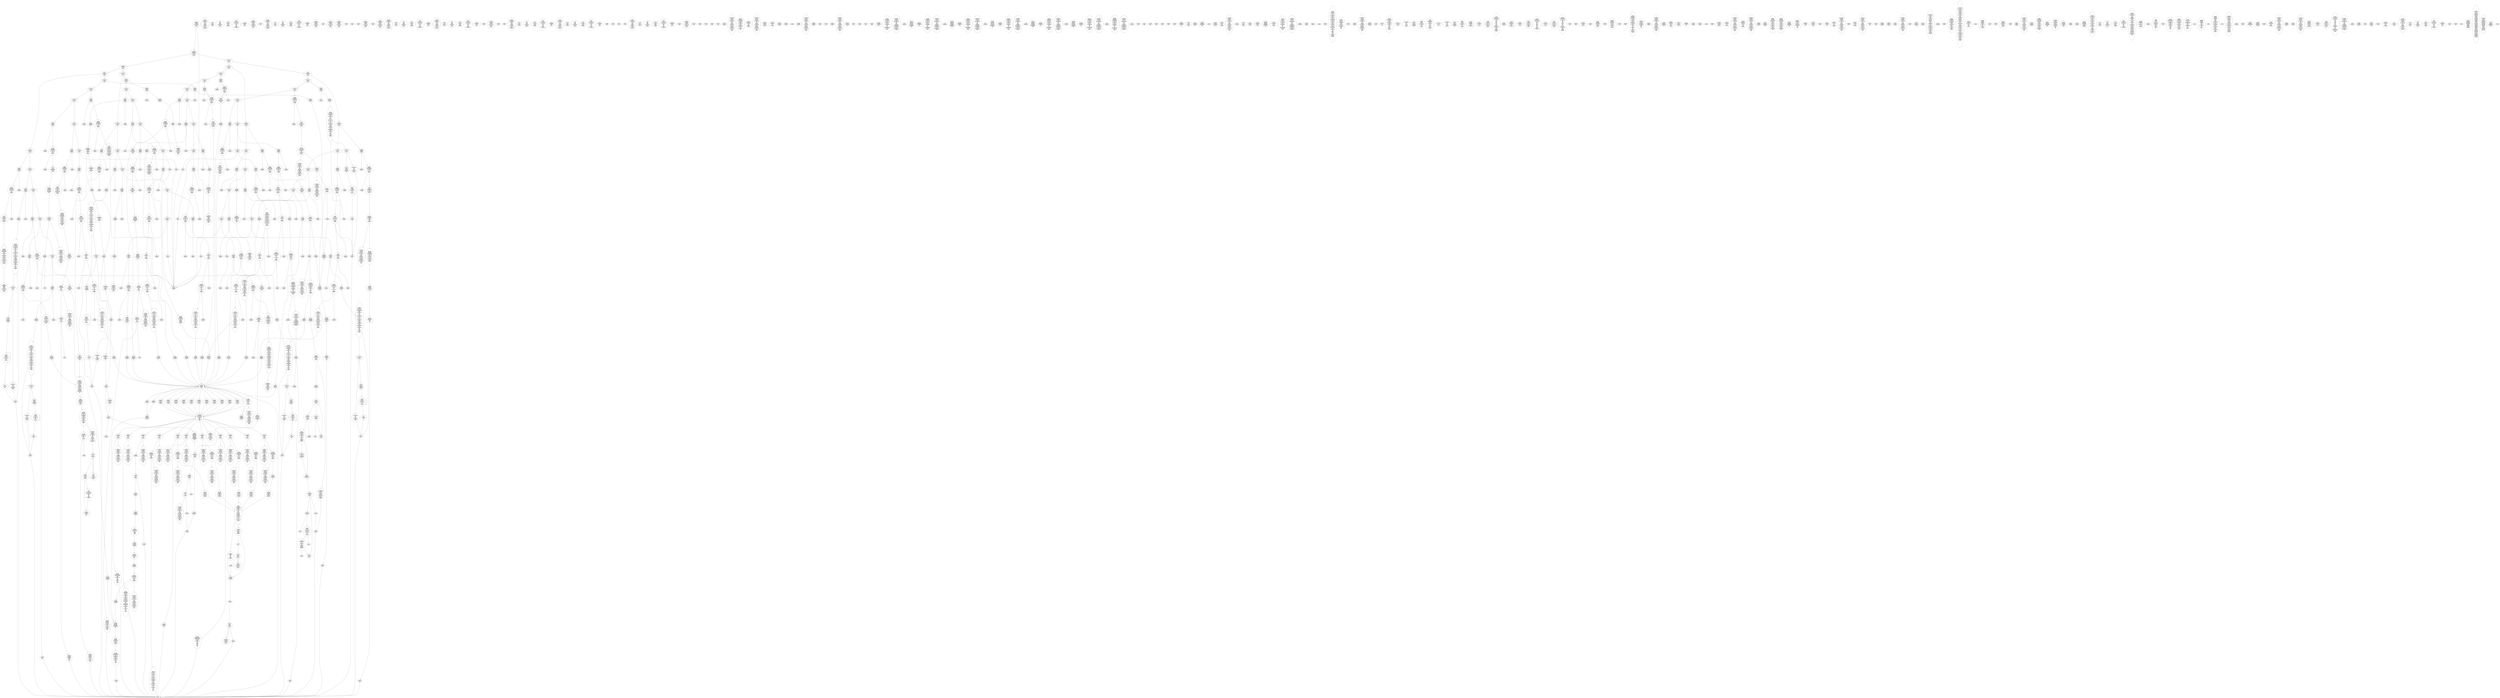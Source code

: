 /* Generated by GvGen v.1.0 (https://www.github.com/stricaud/gvgen) */

digraph G {
compound=true;
   node1 [label="[anywhere]"];
   node2 [label="# 0x0
PUSHX Data
PUSHX Data
MSTORE
PUSHX LogicData
CALLDATASIZE
LT
PUSHX Data
JUMPI
"];
   node3 [label="# 0xd
PUSHX Data
CALLDATALOAD
PUSHX BitData
SHR
PUSHX LogicData
GT
PUSHX Data
JUMPI
"];
   node4 [label="# 0x1e
PUSHX LogicData
GT
PUSHX Data
JUMPI
"];
   node5 [label="# 0x29
PUSHX LogicData
GT
PUSHX Data
JUMPI
"];
   node6 [label="# 0x34
PUSHX LogicData
EQ
PUSHX Data
JUMPI
"];
   node7 [label="# 0x3f
PUSHX LogicData
EQ
PUSHX Data
JUMPI
"];
   node8 [label="# 0x4a
PUSHX LogicData
EQ
PUSHX Data
JUMPI
"];
   node9 [label="# 0x55
PUSHX LogicData
EQ
PUSHX Data
JUMPI
"];
   node10 [label="# 0x60
PUSHX LogicData
EQ
PUSHX Data
JUMPI
"];
   node11 [label="# 0x6b
PUSHX LogicData
EQ
PUSHX Data
JUMPI
"];
   node12 [label="# 0x76
PUSHX Data
JUMP
"];
   node13 [label="# 0x7a
JUMPDEST
PUSHX LogicData
EQ
PUSHX Data
JUMPI
"];
   node14 [label="# 0x86
PUSHX LogicData
EQ
PUSHX Data
JUMPI
"];
   node15 [label="# 0x91
PUSHX LogicData
EQ
PUSHX Data
JUMPI
"];
   node16 [label="# 0x9c
PUSHX LogicData
EQ
PUSHX Data
JUMPI
"];
   node17 [label="# 0xa7
PUSHX LogicData
EQ
PUSHX Data
JUMPI
"];
   node18 [label="# 0xb2
PUSHX Data
JUMP
"];
   node19 [label="# 0xb6
JUMPDEST
PUSHX LogicData
GT
PUSHX Data
JUMPI
"];
   node20 [label="# 0xc2
PUSHX LogicData
EQ
PUSHX Data
JUMPI
"];
   node21 [label="# 0xcd
PUSHX LogicData
EQ
PUSHX Data
JUMPI
"];
   node22 [label="# 0xd8
PUSHX LogicData
EQ
PUSHX Data
JUMPI
"];
   node23 [label="# 0xe3
PUSHX LogicData
EQ
PUSHX Data
JUMPI
"];
   node24 [label="# 0xee
PUSHX LogicData
EQ
PUSHX Data
JUMPI
"];
   node25 [label="# 0xf9
PUSHX Data
JUMP
"];
   node26 [label="# 0xfd
JUMPDEST
PUSHX LogicData
EQ
PUSHX Data
JUMPI
"];
   node27 [label="# 0x109
PUSHX LogicData
EQ
PUSHX Data
JUMPI
"];
   node28 [label="# 0x114
PUSHX LogicData
EQ
PUSHX Data
JUMPI
"];
   node29 [label="# 0x11f
PUSHX LogicData
EQ
PUSHX Data
JUMPI
"];
   node30 [label="# 0x12a
PUSHX LogicData
EQ
PUSHX Data
JUMPI
"];
   node31 [label="# 0x135
PUSHX Data
JUMP
"];
   node32 [label="# 0x139
JUMPDEST
PUSHX LogicData
GT
PUSHX Data
JUMPI
"];
   node33 [label="# 0x145
PUSHX LogicData
GT
PUSHX Data
JUMPI
"];
   node34 [label="# 0x150
PUSHX LogicData
EQ
PUSHX Data
JUMPI
"];
   node35 [label="# 0x15b
PUSHX LogicData
EQ
PUSHX Data
JUMPI
"];
   node36 [label="# 0x166
PUSHX LogicData
EQ
PUSHX Data
JUMPI
"];
   node37 [label="# 0x171
PUSHX LogicData
EQ
PUSHX Data
JUMPI
"];
   node38 [label="# 0x17c
PUSHX LogicData
EQ
PUSHX Data
JUMPI
"];
   node39 [label="# 0x187
PUSHX Data
JUMP
"];
   node40 [label="# 0x18b
JUMPDEST
PUSHX LogicData
EQ
PUSHX Data
JUMPI
"];
   node41 [label="# 0x197
PUSHX LogicData
EQ
PUSHX Data
JUMPI
"];
   node42 [label="# 0x1a2
PUSHX LogicData
EQ
PUSHX Data
JUMPI
"];
   node43 [label="# 0x1ad
PUSHX LogicData
EQ
PUSHX Data
JUMPI
"];
   node44 [label="# 0x1b8
PUSHX LogicData
EQ
PUSHX Data
JUMPI
"];
   node45 [label="# 0x1c3
PUSHX Data
JUMP
"];
   node46 [label="# 0x1c7
JUMPDEST
PUSHX LogicData
GT
PUSHX Data
JUMPI
"];
   node47 [label="# 0x1d3
PUSHX LogicData
EQ
PUSHX Data
JUMPI
"];
   node48 [label="# 0x1de
PUSHX LogicData
EQ
PUSHX Data
JUMPI
"];
   node49 [label="# 0x1e9
PUSHX LogicData
EQ
PUSHX Data
JUMPI
"];
   node50 [label="# 0x1f4
PUSHX LogicData
EQ
PUSHX Data
JUMPI
"];
   node51 [label="# 0x1ff
PUSHX LogicData
EQ
PUSHX Data
JUMPI
"];
   node52 [label="# 0x20a
PUSHX Data
JUMP
"];
   node53 [label="# 0x20e
JUMPDEST
PUSHX LogicData
EQ
PUSHX Data
JUMPI
"];
   node54 [label="# 0x21a
PUSHX LogicData
EQ
PUSHX Data
JUMPI
"];
   node55 [label="# 0x225
PUSHX LogicData
EQ
PUSHX Data
JUMPI
"];
   node56 [label="# 0x230
PUSHX LogicData
EQ
PUSHX Data
JUMPI
"];
   node57 [label="# 0x23b
PUSHX LogicData
EQ
PUSHX Data
JUMPI
"];
   node58 [label="# 0x246
JUMPDEST
PUSHX Data
REVERT
"];
   node59 [label="# 0x24b
JUMPDEST
CALLVALUE
ISZERO
PUSHX Data
JUMPI
"];
   node60 [label="# 0x253
PUSHX Data
REVERT
"];
   node61 [label="# 0x257
JUMPDEST
PUSHX Data
PUSHX ArithData
CALLDATASIZE
SUB
PUSHX LogicData
LT
ISZERO
PUSHX Data
JUMPI
"];
   node62 [label="# 0x26a
PUSHX Data
REVERT
"];
   node63 [label="# 0x26e
JUMPDEST
ADD
CALLDATALOAD
PUSHX BitData
NOT
AND
PUSHX ArithData
ADD
PUSHX Data
JUMP
"];
   node64 [label="# 0x2a3
JUMPDEST
PUSHX MemData
MLOAD
ISZERO
ISZERO
MSTORE
PUSHX ArithData
ADD
PUSHX MemData
MLOAD
SUB
RETURN
"];
   node65 [label="# 0x2bb
JUMPDEST
CALLVALUE
ISZERO
PUSHX Data
JUMPI
"];
   node66 [label="# 0x2c3
PUSHX Data
REVERT
"];
   node67 [label="# 0x2c7
JUMPDEST
PUSHX Data
PUSHX Data
JUMP
"];
   node68 [label="# 0x2d0
JUMPDEST
PUSHX MemData
MLOAD
PUSHX ArithData
ADD
SUB
MSTORE
MLOAD
MSTORE
PUSHX ArithData
ADD
MLOAD
PUSHX ArithData
ADD
PUSHX Data
"];
   node69 [label="# 0x2f5
JUMPDEST
LT
ISZERO
PUSHX Data
JUMPI
"];
   node70 [label="# 0x2fe
ADD
MLOAD
ADD
MSTORE
PUSHX ArithData
ADD
PUSHX Data
JUMP
"];
   node71 [label="# 0x310
JUMPDEST
ADD
PUSHX BitData
AND
ISZERO
PUSHX Data
JUMPI
"];
   node72 [label="# 0x324
SUB
MLOAD
PUSHX ArithData
PUSHX ArithData
SUB
PUSHX ArithData
EXP
SUB
NOT
AND
MSTORE
PUSHX ArithData
ADD
"];
   node73 [label="# 0x33d
JUMPDEST
PUSHX MemData
MLOAD
SUB
RETURN
"];
   node74 [label="# 0x34b
JUMPDEST
CALLVALUE
ISZERO
PUSHX Data
JUMPI
"];
   node75 [label="# 0x353
PUSHX Data
REVERT
"];
   node76 [label="# 0x357
JUMPDEST
PUSHX Data
PUSHX ArithData
CALLDATASIZE
SUB
PUSHX LogicData
LT
ISZERO
PUSHX Data
JUMPI
"];
   node77 [label="# 0x36a
PUSHX Data
REVERT
"];
   node78 [label="# 0x36e
JUMPDEST
ADD
CALLDATALOAD
PUSHX ArithData
ADD
PUSHX Data
JUMP
"];
   node79 [label="# 0x384
JUMPDEST
PUSHX MemData
MLOAD
PUSHX BitData
AND
MSTORE
PUSHX ArithData
ADD
PUSHX MemData
MLOAD
SUB
RETURN
"];
   node80 [label="# 0x3b0
JUMPDEST
CALLVALUE
ISZERO
PUSHX Data
JUMPI
"];
   node81 [label="# 0x3b8
PUSHX Data
REVERT
"];
   node82 [label="# 0x3bc
JUMPDEST
PUSHX Data
PUSHX ArithData
CALLDATASIZE
SUB
PUSHX LogicData
LT
ISZERO
PUSHX Data
JUMPI
"];
   node83 [label="# 0x3cf
PUSHX Data
REVERT
"];
   node84 [label="# 0x3d3
JUMPDEST
ADD
CALLDATALOAD
PUSHX BitData
AND
PUSHX ArithData
ADD
CALLDATALOAD
PUSHX ArithData
ADD
PUSHX Data
JUMP
"];
   node85 [label="# 0x409
JUMPDEST
STOP
"];
   node86 [label="# 0x40b
JUMPDEST
CALLVALUE
ISZERO
PUSHX Data
JUMPI
"];
   node87 [label="# 0x413
PUSHX Data
REVERT
"];
   node88 [label="# 0x417
JUMPDEST
PUSHX Data
PUSHX Data
JUMP
"];
   node89 [label="# 0x420
JUMPDEST
PUSHX MemData
MLOAD
PUSHX ArithData
ADD
SUB
MSTORE
MLOAD
MSTORE
PUSHX ArithData
ADD
MLOAD
PUSHX ArithData
ADD
PUSHX Data
"];
   node90 [label="# 0x445
JUMPDEST
LT
ISZERO
PUSHX Data
JUMPI
"];
   node91 [label="# 0x44e
ADD
MLOAD
ADD
MSTORE
PUSHX ArithData
ADD
PUSHX Data
JUMP
"];
   node92 [label="# 0x460
JUMPDEST
ADD
PUSHX BitData
AND
ISZERO
PUSHX Data
JUMPI
"];
   node93 [label="# 0x474
SUB
MLOAD
PUSHX ArithData
PUSHX ArithData
SUB
PUSHX ArithData
EXP
SUB
NOT
AND
MSTORE
PUSHX ArithData
ADD
"];
   node94 [label="# 0x48d
JUMPDEST
PUSHX MemData
MLOAD
SUB
RETURN
"];
   node95 [label="# 0x49b
JUMPDEST
CALLVALUE
ISZERO
PUSHX Data
JUMPI
"];
   node96 [label="# 0x4a3
PUSHX Data
REVERT
"];
   node97 [label="# 0x4a7
JUMPDEST
PUSHX Data
PUSHX Data
JUMP
"];
   node98 [label="# 0x4b0
JUMPDEST
PUSHX MemData
MLOAD
MSTORE
PUSHX ArithData
ADD
PUSHX MemData
MLOAD
SUB
RETURN
"];
   node99 [label="# 0x4c6
JUMPDEST
CALLVALUE
ISZERO
PUSHX Data
JUMPI
"];
   node100 [label="# 0x4ce
PUSHX Data
REVERT
"];
   node101 [label="# 0x4d2
JUMPDEST
PUSHX Data
PUSHX ArithData
CALLDATASIZE
SUB
PUSHX LogicData
LT
ISZERO
PUSHX Data
JUMPI
"];
   node102 [label="# 0x4e5
PUSHX Data
REVERT
"];
   node103 [label="# 0x4e9
JUMPDEST
ADD
CALLDATALOAD
PUSHX BitData
AND
PUSHX ArithData
ADD
CALLDATALOAD
PUSHX BitData
AND
PUSHX ArithData
ADD
CALLDATALOAD
PUSHX ArithData
ADD
PUSHX Data
JUMP
"];
   node104 [label="# 0x53f
JUMPDEST
STOP
"];
   node105 [label="# 0x541
JUMPDEST
CALLVALUE
ISZERO
PUSHX Data
JUMPI
"];
   node106 [label="# 0x549
PUSHX Data
REVERT
"];
   node107 [label="# 0x54d
JUMPDEST
PUSHX Data
PUSHX ArithData
CALLDATASIZE
SUB
PUSHX LogicData
LT
ISZERO
PUSHX Data
JUMPI
"];
   node108 [label="# 0x560
PUSHX Data
REVERT
"];
   node109 [label="# 0x564
JUMPDEST
ADD
CALLDATALOAD
PUSHX ArithData
ADD
PUSHX Data
JUMP
"];
   node110 [label="# 0x57a
JUMPDEST
PUSHX MemData
MLOAD
MSTORE
PUSHX ArithData
ADD
PUSHX MemData
MLOAD
SUB
RETURN
"];
   node111 [label="# 0x590
JUMPDEST
CALLVALUE
ISZERO
PUSHX Data
JUMPI
"];
   node112 [label="# 0x598
PUSHX Data
REVERT
"];
   node113 [label="# 0x59c
JUMPDEST
PUSHX Data
PUSHX ArithData
CALLDATASIZE
SUB
PUSHX LogicData
LT
ISZERO
PUSHX Data
JUMPI
"];
   node114 [label="# 0x5af
PUSHX Data
REVERT
"];
   node115 [label="# 0x5b3
JUMPDEST
ADD
CALLDATALOAD
PUSHX BitData
AND
PUSHX ArithData
ADD
CALLDATALOAD
PUSHX ArithData
ADD
PUSHX Data
JUMP
"];
   node116 [label="# 0x5e9
JUMPDEST
PUSHX MemData
MLOAD
MSTORE
PUSHX ArithData
ADD
PUSHX MemData
MLOAD
SUB
RETURN
"];
   node117 [label="# 0x5ff
JUMPDEST
CALLVALUE
ISZERO
PUSHX Data
JUMPI
"];
   node118 [label="# 0x607
PUSHX Data
REVERT
"];
   node119 [label="# 0x60b
JUMPDEST
PUSHX Data
PUSHX ArithData
CALLDATASIZE
SUB
PUSHX LogicData
LT
ISZERO
PUSHX Data
JUMPI
"];
   node120 [label="# 0x61e
PUSHX Data
REVERT
"];
   node121 [label="# 0x622
JUMPDEST
ADD
CALLDATALOAD
PUSHX ArithData
ADD
PUSHX LogicData
GT
ISZERO
PUSHX Data
JUMPI
"];
   node122 [label="# 0x63b
PUSHX Data
REVERT
"];
   node123 [label="# 0x63f
JUMPDEST
ADD
PUSHX ArithData
ADD
GT
ISZERO
PUSHX Data
JUMPI
"];
   node124 [label="# 0x64d
PUSHX Data
REVERT
"];
   node125 [label="# 0x651
JUMPDEST
CALLDATALOAD
PUSHX ArithData
ADD
PUSHX ArithData
MUL
ADD
GT
PUSHX LogicData
GT
OR
ISZERO
PUSHX Data
JUMPI
"];
   node126 [label="# 0x66f
PUSHX Data
REVERT
"];
   node127 [label="# 0x673
JUMPDEST
PUSHX ArithData
ADD
PUSHX ArithData
DIV
MUL
PUSHX ArithData
ADD
PUSHX MemData
MLOAD
ADD
PUSHX Data
MSTORE
MSTORE
PUSHX ArithData
ADD
CALLDATACOPY
PUSHX Data
ADD
MSTORE
PUSHX BitData
NOT
PUSHX ArithData
ADD
AND
ADD
PUSHX Data
JUMP
"];
   node128 [label="# 0x6c5
JUMPDEST
STOP
"];
   node129 [label="# 0x6c7
JUMPDEST
CALLVALUE
ISZERO
PUSHX Data
JUMPI
"];
   node130 [label="# 0x6cf
PUSHX Data
REVERT
"];
   node131 [label="# 0x6d3
JUMPDEST
PUSHX Data
PUSHX Data
JUMP
"];
   node132 [label="# 0x6dc
JUMPDEST
PUSHX MemData
MLOAD
MSTORE
PUSHX ArithData
ADD
PUSHX MemData
MLOAD
SUB
RETURN
"];
   node133 [label="# 0x6f2
JUMPDEST
CALLVALUE
ISZERO
PUSHX Data
JUMPI
"];
   node134 [label="# 0x6fa
PUSHX Data
REVERT
"];
   node135 [label="# 0x6fe
JUMPDEST
PUSHX Data
PUSHX Data
JUMP
"];
   node136 [label="# 0x707
JUMPDEST
STOP
"];
   node137 [label="# 0x709
JUMPDEST
CALLVALUE
ISZERO
PUSHX Data
JUMPI
"];
   node138 [label="# 0x711
PUSHX Data
REVERT
"];
   node139 [label="# 0x715
JUMPDEST
PUSHX Data
PUSHX ArithData
CALLDATASIZE
SUB
PUSHX LogicData
LT
ISZERO
PUSHX Data
JUMPI
"];
   node140 [label="# 0x728
PUSHX Data
REVERT
"];
   node141 [label="# 0x72c
JUMPDEST
ADD
CALLDATALOAD
PUSHX BitData
AND
PUSHX ArithData
ADD
CALLDATALOAD
PUSHX BitData
AND
PUSHX ArithData
ADD
CALLDATALOAD
PUSHX ArithData
ADD
PUSHX Data
JUMP
"];
   node142 [label="# 0x782
JUMPDEST
STOP
"];
   node143 [label="# 0x784
JUMPDEST
CALLVALUE
ISZERO
PUSHX Data
JUMPI
"];
   node144 [label="# 0x78c
PUSHX Data
REVERT
"];
   node145 [label="# 0x790
JUMPDEST
PUSHX Data
PUSHX ArithData
CALLDATASIZE
SUB
PUSHX LogicData
LT
ISZERO
PUSHX Data
JUMPI
"];
   node146 [label="# 0x7a3
PUSHX Data
REVERT
"];
   node147 [label="# 0x7a7
JUMPDEST
ADD
CALLDATALOAD
PUSHX ArithData
ADD
PUSHX Data
JUMP
"];
   node148 [label="# 0x7bd
JUMPDEST
PUSHX MemData
MLOAD
MSTORE
PUSHX ArithData
ADD
PUSHX MemData
MLOAD
SUB
RETURN
"];
   node149 [label="# 0x7d3
JUMPDEST
CALLVALUE
ISZERO
PUSHX Data
JUMPI
"];
   node150 [label="# 0x7db
PUSHX Data
REVERT
"];
   node151 [label="# 0x7df
JUMPDEST
PUSHX Data
PUSHX ArithData
CALLDATASIZE
SUB
PUSHX LogicData
LT
ISZERO
PUSHX Data
JUMPI
"];
   node152 [label="# 0x7f2
PUSHX Data
REVERT
"];
   node153 [label="# 0x7f6
JUMPDEST
ADD
CALLDATALOAD
PUSHX ArithData
ADD
PUSHX LogicData
GT
ISZERO
PUSHX Data
JUMPI
"];
   node154 [label="# 0x80f
PUSHX Data
REVERT
"];
   node155 [label="# 0x813
JUMPDEST
ADD
PUSHX ArithData
ADD
GT
ISZERO
PUSHX Data
JUMPI
"];
   node156 [label="# 0x821
PUSHX Data
REVERT
"];
   node157 [label="# 0x825
JUMPDEST
CALLDATALOAD
PUSHX ArithData
ADD
PUSHX ArithData
MUL
ADD
GT
PUSHX LogicData
GT
OR
ISZERO
PUSHX Data
JUMPI
"];
   node158 [label="# 0x843
PUSHX Data
REVERT
"];
   node159 [label="# 0x847
JUMPDEST
PUSHX ArithData
ADD
PUSHX ArithData
DIV
MUL
PUSHX ArithData
ADD
PUSHX MemData
MLOAD
ADD
PUSHX Data
MSTORE
MSTORE
PUSHX ArithData
ADD
CALLDATACOPY
PUSHX Data
ADD
MSTORE
PUSHX BitData
NOT
PUSHX ArithData
ADD
AND
ADD
PUSHX Data
JUMP
"];
   node160 [label="# 0x899
JUMPDEST
STOP
"];
   node161 [label="# 0x89b
JUMPDEST
CALLVALUE
ISZERO
PUSHX Data
JUMPI
"];
   node162 [label="# 0x8a3
PUSHX Data
REVERT
"];
   node163 [label="# 0x8a7
JUMPDEST
PUSHX Data
PUSHX ArithData
CALLDATASIZE
SUB
PUSHX LogicData
LT
ISZERO
PUSHX Data
JUMPI
"];
   node164 [label="# 0x8ba
PUSHX Data
REVERT
"];
   node165 [label="# 0x8be
JUMPDEST
ADD
CALLDATALOAD
PUSHX ArithData
ADD
PUSHX Data
JUMP
"];
   node166 [label="# 0x8d4
JUMPDEST
PUSHX MemData
MLOAD
PUSHX BitData
AND
MSTORE
PUSHX ArithData
ADD
PUSHX MemData
MLOAD
SUB
RETURN
"];
   node167 [label="# 0x900
JUMPDEST
CALLVALUE
ISZERO
PUSHX Data
JUMPI
"];
   node168 [label="# 0x908
PUSHX Data
REVERT
"];
   node169 [label="# 0x90c
JUMPDEST
PUSHX Data
PUSHX Data
JUMP
"];
   node170 [label="# 0x915
JUMPDEST
PUSHX MemData
MLOAD
PUSHX ArithData
ADD
SUB
MSTORE
MLOAD
MSTORE
PUSHX ArithData
ADD
MLOAD
PUSHX ArithData
ADD
PUSHX Data
"];
   node171 [label="# 0x93a
JUMPDEST
LT
ISZERO
PUSHX Data
JUMPI
"];
   node172 [label="# 0x943
ADD
MLOAD
ADD
MSTORE
PUSHX ArithData
ADD
PUSHX Data
JUMP
"];
   node173 [label="# 0x955
JUMPDEST
ADD
PUSHX BitData
AND
ISZERO
PUSHX Data
JUMPI
"];
   node174 [label="# 0x969
SUB
MLOAD
PUSHX ArithData
PUSHX ArithData
SUB
PUSHX ArithData
EXP
SUB
NOT
AND
MSTORE
PUSHX ArithData
ADD
"];
   node175 [label="# 0x982
JUMPDEST
PUSHX MemData
MLOAD
SUB
RETURN
"];
   node176 [label="# 0x990
JUMPDEST
CALLVALUE
ISZERO
PUSHX Data
JUMPI
"];
   node177 [label="# 0x998
PUSHX Data
REVERT
"];
   node178 [label="# 0x99c
JUMPDEST
PUSHX Data
PUSHX Data
JUMP
"];
   node179 [label="# 0x9a5
JUMPDEST
PUSHX MemData
MLOAD
MSTORE
PUSHX ArithData
ADD
PUSHX MemData
MLOAD
SUB
RETURN
"];
   node180 [label="# 0x9bb
JUMPDEST
CALLVALUE
ISZERO
PUSHX Data
JUMPI
"];
   node181 [label="# 0x9c3
PUSHX Data
REVERT
"];
   node182 [label="# 0x9c7
JUMPDEST
PUSHX Data
PUSHX Data
JUMP
"];
   node183 [label="# 0x9d0
JUMPDEST
PUSHX MemData
MLOAD
PUSHX ArithData
ADD
SUB
MSTORE
MLOAD
MSTORE
PUSHX ArithData
ADD
MLOAD
PUSHX ArithData
ADD
PUSHX Data
"];
   node184 [label="# 0x9f5
JUMPDEST
LT
ISZERO
PUSHX Data
JUMPI
"];
   node185 [label="# 0x9fe
ADD
MLOAD
ADD
MSTORE
PUSHX ArithData
ADD
PUSHX Data
JUMP
"];
   node186 [label="# 0xa10
JUMPDEST
ADD
PUSHX BitData
AND
ISZERO
PUSHX Data
JUMPI
"];
   node187 [label="# 0xa24
SUB
MLOAD
PUSHX ArithData
PUSHX ArithData
SUB
PUSHX ArithData
EXP
SUB
NOT
AND
MSTORE
PUSHX ArithData
ADD
"];
   node188 [label="# 0xa3d
JUMPDEST
PUSHX MemData
MLOAD
SUB
RETURN
"];
   node189 [label="# 0xa4b
JUMPDEST
CALLVALUE
ISZERO
PUSHX Data
JUMPI
"];
   node190 [label="# 0xa53
PUSHX Data
REVERT
"];
   node191 [label="# 0xa57
JUMPDEST
PUSHX Data
PUSHX ArithData
CALLDATASIZE
SUB
PUSHX LogicData
LT
ISZERO
PUSHX Data
JUMPI
"];
   node192 [label="# 0xa6a
PUSHX Data
REVERT
"];
   node193 [label="# 0xa6e
JUMPDEST
ADD
CALLDATALOAD
ISZERO
ISZERO
PUSHX ArithData
ADD
PUSHX Data
JUMP
"];
   node194 [label="# 0xa86
JUMPDEST
STOP
"];
   node195 [label="# 0xa88
JUMPDEST
CALLVALUE
ISZERO
PUSHX Data
JUMPI
"];
   node196 [label="# 0xa90
PUSHX Data
REVERT
"];
   node197 [label="# 0xa94
JUMPDEST
PUSHX Data
PUSHX ArithData
CALLDATASIZE
SUB
PUSHX LogicData
LT
ISZERO
PUSHX Data
JUMPI
"];
   node198 [label="# 0xaa7
PUSHX Data
REVERT
"];
   node199 [label="# 0xaab
JUMPDEST
ADD
CALLDATALOAD
PUSHX BitData
AND
PUSHX ArithData
ADD
PUSHX Data
JUMP
"];
   node200 [label="# 0xad7
JUMPDEST
PUSHX MemData
MLOAD
MSTORE
PUSHX ArithData
ADD
PUSHX MemData
MLOAD
SUB
RETURN
"];
   node201 [label="# 0xaed
JUMPDEST
CALLVALUE
ISZERO
PUSHX Data
JUMPI
"];
   node202 [label="# 0xaf5
PUSHX Data
REVERT
"];
   node203 [label="# 0xaf9
JUMPDEST
PUSHX Data
PUSHX ArithData
CALLDATASIZE
SUB
PUSHX LogicData
LT
ISZERO
PUSHX Data
JUMPI
"];
   node204 [label="# 0xb0c
PUSHX Data
REVERT
"];
   node205 [label="# 0xb10
JUMPDEST
ADD
CALLDATALOAD
PUSHX ArithData
ADD
PUSHX LogicData
GT
ISZERO
PUSHX Data
JUMPI
"];
   node206 [label="# 0xb29
PUSHX Data
REVERT
"];
   node207 [label="# 0xb2d
JUMPDEST
ADD
PUSHX ArithData
ADD
GT
ISZERO
PUSHX Data
JUMPI
"];
   node208 [label="# 0xb3b
PUSHX Data
REVERT
"];
   node209 [label="# 0xb3f
JUMPDEST
CALLDATALOAD
PUSHX ArithData
ADD
PUSHX ArithData
MUL
ADD
GT
PUSHX LogicData
GT
OR
ISZERO
PUSHX Data
JUMPI
"];
   node210 [label="# 0xb5d
PUSHX Data
REVERT
"];
   node211 [label="# 0xb61
JUMPDEST
PUSHX ArithData
ADD
PUSHX ArithData
DIV
MUL
PUSHX ArithData
ADD
PUSHX MemData
MLOAD
ADD
PUSHX Data
MSTORE
MSTORE
PUSHX ArithData
ADD
CALLDATACOPY
PUSHX Data
ADD
MSTORE
PUSHX BitData
NOT
PUSHX ArithData
ADD
AND
ADD
PUSHX Data
JUMP
"];
   node212 [label="# 0xbb3
JUMPDEST
STOP
"];
   node213 [label="# 0xbb5
JUMPDEST
CALLVALUE
ISZERO
PUSHX Data
JUMPI
"];
   node214 [label="# 0xbbd
PUSHX Data
REVERT
"];
   node215 [label="# 0xbc1
JUMPDEST
PUSHX Data
PUSHX Data
JUMP
"];
   node216 [label="# 0xbca
JUMPDEST
STOP
"];
   node217 [label="# 0xbcc
JUMPDEST
CALLVALUE
ISZERO
PUSHX Data
JUMPI
"];
   node218 [label="# 0xbd4
PUSHX Data
REVERT
"];
   node219 [label="# 0xbd8
JUMPDEST
PUSHX Data
PUSHX Data
JUMP
"];
   node220 [label="# 0xbe1
JUMPDEST
PUSHX MemData
MLOAD
PUSHX BitData
AND
MSTORE
PUSHX ArithData
ADD
PUSHX MemData
MLOAD
SUB
RETURN
"];
   node221 [label="# 0xc0d
JUMPDEST
CALLVALUE
ISZERO
PUSHX Data
JUMPI
"];
   node222 [label="# 0xc15
PUSHX Data
REVERT
"];
   node223 [label="# 0xc19
JUMPDEST
PUSHX Data
PUSHX Data
JUMP
"];
   node224 [label="# 0xc22
JUMPDEST
PUSHX MemData
MLOAD
PUSHX ArithData
ADD
SUB
MSTORE
MLOAD
MSTORE
PUSHX ArithData
ADD
MLOAD
PUSHX ArithData
ADD
PUSHX Data
"];
   node225 [label="# 0xc47
JUMPDEST
LT
ISZERO
PUSHX Data
JUMPI
"];
   node226 [label="# 0xc50
ADD
MLOAD
ADD
MSTORE
PUSHX ArithData
ADD
PUSHX Data
JUMP
"];
   node227 [label="# 0xc62
JUMPDEST
ADD
PUSHX BitData
AND
ISZERO
PUSHX Data
JUMPI
"];
   node228 [label="# 0xc76
SUB
MLOAD
PUSHX ArithData
PUSHX ArithData
SUB
PUSHX ArithData
EXP
SUB
NOT
AND
MSTORE
PUSHX ArithData
ADD
"];
   node229 [label="# 0xc8f
JUMPDEST
PUSHX MemData
MLOAD
SUB
RETURN
"];
   node230 [label="# 0xc9d
JUMPDEST
CALLVALUE
ISZERO
PUSHX Data
JUMPI
"];
   node231 [label="# 0xca5
PUSHX Data
REVERT
"];
   node232 [label="# 0xca9
JUMPDEST
PUSHX Data
PUSHX Data
JUMP
"];
   node233 [label="# 0xcb2
JUMPDEST
PUSHX MemData
MLOAD
PUSHX ArithData
ADD
SUB
MSTORE
MLOAD
MSTORE
PUSHX ArithData
ADD
MLOAD
PUSHX ArithData
ADD
PUSHX Data
"];
   node234 [label="# 0xcd7
JUMPDEST
LT
ISZERO
PUSHX Data
JUMPI
"];
   node235 [label="# 0xce0
ADD
MLOAD
ADD
MSTORE
PUSHX ArithData
ADD
PUSHX Data
JUMP
"];
   node236 [label="# 0xcf2
JUMPDEST
ADD
PUSHX BitData
AND
ISZERO
PUSHX Data
JUMPI
"];
   node237 [label="# 0xd06
SUB
MLOAD
PUSHX ArithData
PUSHX ArithData
SUB
PUSHX ArithData
EXP
SUB
NOT
AND
MSTORE
PUSHX ArithData
ADD
"];
   node238 [label="# 0xd1f
JUMPDEST
PUSHX MemData
MLOAD
SUB
RETURN
"];
   node239 [label="# 0xd2d
JUMPDEST
PUSHX Data
PUSHX ArithData
CALLDATASIZE
SUB
PUSHX LogicData
LT
ISZERO
PUSHX Data
JUMPI
"];
   node240 [label="# 0xd3f
PUSHX Data
REVERT
"];
   node241 [label="# 0xd43
JUMPDEST
ADD
CALLDATALOAD
PUSHX ArithData
ADD
PUSHX Data
JUMP
"];
   node242 [label="# 0xd59
JUMPDEST
STOP
"];
   node243 [label="# 0xd5b
JUMPDEST
CALLVALUE
ISZERO
PUSHX Data
JUMPI
"];
   node244 [label="# 0xd63
PUSHX Data
REVERT
"];
   node245 [label="# 0xd67
JUMPDEST
PUSHX Data
PUSHX ArithData
CALLDATASIZE
SUB
PUSHX LogicData
LT
ISZERO
PUSHX Data
JUMPI
"];
   node246 [label="# 0xd7a
PUSHX Data
REVERT
"];
   node247 [label="# 0xd7e
JUMPDEST
ADD
CALLDATALOAD
PUSHX BitData
AND
PUSHX ArithData
ADD
CALLDATALOAD
ISZERO
ISZERO
PUSHX ArithData
ADD
PUSHX Data
JUMP
"];
   node248 [label="# 0xdb6
JUMPDEST
STOP
"];
   node249 [label="# 0xdb8
JUMPDEST
CALLVALUE
ISZERO
PUSHX Data
JUMPI
"];
   node250 [label="# 0xdc0
PUSHX Data
REVERT
"];
   node251 [label="# 0xdc4
JUMPDEST
PUSHX Data
PUSHX ArithData
CALLDATASIZE
SUB
PUSHX LogicData
LT
ISZERO
PUSHX Data
JUMPI
"];
   node252 [label="# 0xdd7
PUSHX Data
REVERT
"];
   node253 [label="# 0xddb
JUMPDEST
ADD
CALLDATALOAD
PUSHX ArithData
ADD
PUSHX LogicData
GT
ISZERO
PUSHX Data
JUMPI
"];
   node254 [label="# 0xdf4
PUSHX Data
REVERT
"];
   node255 [label="# 0xdf8
JUMPDEST
ADD
PUSHX ArithData
ADD
GT
ISZERO
PUSHX Data
JUMPI
"];
   node256 [label="# 0xe06
PUSHX Data
REVERT
"];
   node257 [label="# 0xe0a
JUMPDEST
CALLDATALOAD
PUSHX ArithData
ADD
PUSHX ArithData
MUL
ADD
GT
PUSHX LogicData
GT
OR
ISZERO
PUSHX Data
JUMPI
"];
   node258 [label="# 0xe28
PUSHX Data
REVERT
"];
   node259 [label="# 0xe2c
JUMPDEST
PUSHX ArithData
ADD
PUSHX ArithData
DIV
MUL
PUSHX ArithData
ADD
PUSHX MemData
MLOAD
ADD
PUSHX Data
MSTORE
MSTORE
PUSHX ArithData
ADD
CALLDATACOPY
PUSHX Data
ADD
MSTORE
PUSHX BitData
NOT
PUSHX ArithData
ADD
AND
ADD
PUSHX Data
JUMP
"];
   node260 [label="# 0xe7e
JUMPDEST
STOP
"];
   node261 [label="# 0xe80
JUMPDEST
CALLVALUE
ISZERO
PUSHX Data
JUMPI
"];
   node262 [label="# 0xe88
PUSHX Data
REVERT
"];
   node263 [label="# 0xe8c
JUMPDEST
PUSHX Data
PUSHX ArithData
CALLDATASIZE
SUB
PUSHX LogicData
LT
ISZERO
PUSHX Data
JUMPI
"];
   node264 [label="# 0xe9f
PUSHX Data
REVERT
"];
   node265 [label="# 0xea3
JUMPDEST
ADD
CALLDATALOAD
PUSHX BitData
AND
PUSHX ArithData
ADD
CALLDATALOAD
PUSHX BitData
AND
PUSHX ArithData
ADD
CALLDATALOAD
PUSHX ArithData
ADD
CALLDATALOAD
PUSHX ArithData
ADD
PUSHX LogicData
GT
ISZERO
PUSHX Data
JUMPI
"];
   node266 [label="# 0xf06
PUSHX Data
REVERT
"];
   node267 [label="# 0xf0a
JUMPDEST
ADD
PUSHX ArithData
ADD
GT
ISZERO
PUSHX Data
JUMPI
"];
   node268 [label="# 0xf18
PUSHX Data
REVERT
"];
   node269 [label="# 0xf1c
JUMPDEST
CALLDATALOAD
PUSHX ArithData
ADD
PUSHX ArithData
MUL
ADD
GT
PUSHX LogicData
GT
OR
ISZERO
PUSHX Data
JUMPI
"];
   node270 [label="# 0xf3a
PUSHX Data
REVERT
"];
   node271 [label="# 0xf3e
JUMPDEST
PUSHX ArithData
ADD
PUSHX ArithData
DIV
MUL
PUSHX ArithData
ADD
PUSHX MemData
MLOAD
ADD
PUSHX Data
MSTORE
MSTORE
PUSHX ArithData
ADD
CALLDATACOPY
PUSHX Data
ADD
MSTORE
PUSHX BitData
NOT
PUSHX ArithData
ADD
AND
ADD
PUSHX Data
JUMP
"];
   node272 [label="# 0xf90
JUMPDEST
STOP
"];
   node273 [label="# 0xf92
JUMPDEST
CALLVALUE
ISZERO
PUSHX Data
JUMPI
"];
   node274 [label="# 0xf9a
PUSHX Data
REVERT
"];
   node275 [label="# 0xf9e
JUMPDEST
PUSHX Data
PUSHX ArithData
CALLDATASIZE
SUB
PUSHX LogicData
LT
ISZERO
PUSHX Data
JUMPI
"];
   node276 [label="# 0xfb1
PUSHX Data
REVERT
"];
   node277 [label="# 0xfb5
JUMPDEST
ADD
CALLDATALOAD
PUSHX ArithData
ADD
PUSHX Data
JUMP
"];
   node278 [label="# 0xfcb
JUMPDEST
PUSHX MemData
MLOAD
PUSHX ArithData
ADD
SUB
MSTORE
MLOAD
MSTORE
PUSHX ArithData
ADD
MLOAD
PUSHX ArithData
ADD
PUSHX Data
"];
   node279 [label="# 0xff0
JUMPDEST
LT
ISZERO
PUSHX Data
JUMPI
"];
   node280 [label="# 0xff9
ADD
MLOAD
ADD
MSTORE
PUSHX ArithData
ADD
PUSHX Data
JUMP
"];
   node281 [label="# 0x100b
JUMPDEST
ADD
PUSHX BitData
AND
ISZERO
PUSHX Data
JUMPI
"];
   node282 [label="# 0x101f
SUB
MLOAD
PUSHX ArithData
PUSHX ArithData
SUB
PUSHX ArithData
EXP
SUB
NOT
AND
MSTORE
PUSHX ArithData
ADD
"];
   node283 [label="# 0x1038
JUMPDEST
PUSHX MemData
MLOAD
SUB
RETURN
"];
   node284 [label="# 0x1046
JUMPDEST
CALLVALUE
ISZERO
PUSHX Data
JUMPI
"];
   node285 [label="# 0x104e
PUSHX Data
REVERT
"];
   node286 [label="# 0x1052
JUMPDEST
PUSHX Data
PUSHX Data
JUMP
"];
   node287 [label="# 0x105b
JUMPDEST
PUSHX MemData
MLOAD
ISZERO
ISZERO
MSTORE
PUSHX ArithData
ADD
PUSHX MemData
MLOAD
SUB
RETURN
"];
   node288 [label="# 0x1073
JUMPDEST
CALLVALUE
ISZERO
PUSHX Data
JUMPI
"];
   node289 [label="# 0x107b
PUSHX Data
REVERT
"];
   node290 [label="# 0x107f
JUMPDEST
PUSHX Data
PUSHX Data
JUMP
"];
   node291 [label="# 0x1088
JUMPDEST
STOP
"];
   node292 [label="# 0x108a
JUMPDEST
CALLVALUE
ISZERO
PUSHX Data
JUMPI
"];
   node293 [label="# 0x1092
PUSHX Data
REVERT
"];
   node294 [label="# 0x1096
JUMPDEST
PUSHX Data
PUSHX ArithData
CALLDATASIZE
SUB
PUSHX LogicData
LT
ISZERO
PUSHX Data
JUMPI
"];
   node295 [label="# 0x10a9
PUSHX Data
REVERT
"];
   node296 [label="# 0x10ad
JUMPDEST
ADD
CALLDATALOAD
PUSHX ArithData
ADD
PUSHX Data
JUMP
"];
   node297 [label="# 0x10c3
JUMPDEST
PUSHX MemData
MLOAD
MSTORE
PUSHX ArithData
ADD
PUSHX MemData
MLOAD
SUB
RETURN
"];
   node298 [label="# 0x10d9
JUMPDEST
CALLVALUE
ISZERO
PUSHX Data
JUMPI
"];
   node299 [label="# 0x10e1
PUSHX Data
REVERT
"];
   node300 [label="# 0x10e5
JUMPDEST
PUSHX Data
PUSHX ArithData
CALLDATASIZE
SUB
PUSHX LogicData
LT
ISZERO
PUSHX Data
JUMPI
"];
   node301 [label="# 0x10f8
PUSHX Data
REVERT
"];
   node302 [label="# 0x10fc
JUMPDEST
ADD
CALLDATALOAD
PUSHX BitData
AND
PUSHX ArithData
ADD
CALLDATALOAD
PUSHX BitData
AND
PUSHX ArithData
ADD
PUSHX Data
JUMP
"];
   node303 [label="# 0x1148
JUMPDEST
PUSHX MemData
MLOAD
ISZERO
ISZERO
MSTORE
PUSHX ArithData
ADD
PUSHX MemData
MLOAD
SUB
RETURN
"];
   node304 [label="# 0x1160
JUMPDEST
CALLVALUE
ISZERO
PUSHX Data
JUMPI
"];
   node305 [label="# 0x1168
PUSHX Data
REVERT
"];
   node306 [label="# 0x116c
JUMPDEST
PUSHX Data
PUSHX ArithData
CALLDATASIZE
SUB
PUSHX LogicData
LT
ISZERO
PUSHX Data
JUMPI
"];
   node307 [label="# 0x117f
PUSHX Data
REVERT
"];
   node308 [label="# 0x1183
JUMPDEST
ADD
CALLDATALOAD
PUSHX ArithData
ADD
PUSHX Data
JUMP
"];
   node309 [label="# 0x1199
JUMPDEST
STOP
"];
   node310 [label="# 0x119b
JUMPDEST
CALLVALUE
ISZERO
PUSHX Data
JUMPI
"];
   node311 [label="# 0x11a3
PUSHX Data
REVERT
"];
   node312 [label="# 0x11a7
JUMPDEST
PUSHX Data
PUSHX ArithData
CALLDATASIZE
SUB
PUSHX LogicData
LT
ISZERO
PUSHX Data
JUMPI
"];
   node313 [label="# 0x11ba
PUSHX Data
REVERT
"];
   node314 [label="# 0x11be
JUMPDEST
ADD
CALLDATALOAD
PUSHX BitData
AND
PUSHX ArithData
ADD
PUSHX Data
JUMP
"];
   node315 [label="# 0x11ea
JUMPDEST
STOP
"];
   node316 [label="# 0x11ec
JUMPDEST
CALLVALUE
ISZERO
PUSHX Data
JUMPI
"];
   node317 [label="# 0x11f4
PUSHX Data
REVERT
"];
   node318 [label="# 0x11f8
JUMPDEST
PUSHX Data
PUSHX ArithData
CALLDATASIZE
SUB
PUSHX LogicData
LT
ISZERO
PUSHX Data
JUMPI
"];
   node319 [label="# 0x120b
PUSHX Data
REVERT
"];
   node320 [label="# 0x120f
JUMPDEST
ADD
CALLDATALOAD
PUSHX ArithData
ADD
PUSHX Data
JUMP
"];
   node321 [label="# 0x1225
JUMPDEST
STOP
"];
   node322 [label="# 0x1227
JUMPDEST
CALLVALUE
ISZERO
PUSHX Data
JUMPI
"];
   node323 [label="# 0x122f
PUSHX Data
REVERT
"];
   node324 [label="# 0x1233
JUMPDEST
PUSHX Data
PUSHX Data
JUMP
"];
   node325 [label="# 0x123c
JUMPDEST
STOP
"];
   node326 [label="# 0x123e
JUMPDEST
CALLVALUE
ISZERO
PUSHX Data
JUMPI
"];
   node327 [label="# 0x1246
PUSHX Data
REVERT
"];
   node328 [label="# 0x124a
JUMPDEST
PUSHX Data
PUSHX Data
JUMP
"];
   node329 [label="# 0x1253
JUMPDEST
PUSHX MemData
MLOAD
ISZERO
ISZERO
MSTORE
PUSHX ArithData
ADD
PUSHX MemData
MLOAD
SUB
RETURN
"];
   node330 [label="# 0x126b
JUMPDEST
CALLVALUE
ISZERO
PUSHX Data
JUMPI
"];
   node331 [label="# 0x1273
PUSHX Data
REVERT
"];
   node332 [label="# 0x1277
JUMPDEST
PUSHX Data
PUSHX ArithData
CALLDATASIZE
SUB
PUSHX LogicData
LT
ISZERO
PUSHX Data
JUMPI
"];
   node333 [label="# 0x128a
PUSHX Data
REVERT
"];
   node334 [label="# 0x128e
JUMPDEST
ADD
CALLDATALOAD
PUSHX ArithData
ADD
PUSHX LogicData
GT
ISZERO
PUSHX Data
JUMPI
"];
   node335 [label="# 0x12a7
PUSHX Data
REVERT
"];
   node336 [label="# 0x12ab
JUMPDEST
ADD
PUSHX ArithData
ADD
GT
ISZERO
PUSHX Data
JUMPI
"];
   node337 [label="# 0x12b9
PUSHX Data
REVERT
"];
   node338 [label="# 0x12bd
JUMPDEST
CALLDATALOAD
PUSHX ArithData
ADD
PUSHX ArithData
MUL
ADD
GT
PUSHX LogicData
GT
OR
ISZERO
PUSHX Data
JUMPI
"];
   node339 [label="# 0x12db
PUSHX Data
REVERT
"];
   node340 [label="# 0x12df
JUMPDEST
PUSHX ArithData
ADD
PUSHX ArithData
DIV
MUL
PUSHX ArithData
ADD
PUSHX MemData
MLOAD
ADD
PUSHX Data
MSTORE
MSTORE
PUSHX ArithData
ADD
CALLDATACOPY
PUSHX Data
ADD
MSTORE
PUSHX BitData
NOT
PUSHX ArithData
ADD
AND
ADD
PUSHX Data
JUMP
"];
   node341 [label="# 0x1331
JUMPDEST
STOP
"];
   node342 [label="# 0x1333
JUMPDEST
PUSHX Data
PUSHX Data
PUSHX ArithData
PUSHX BitData
NOT
AND
PUSHX BitData
NOT
AND
MSTORE
PUSHX ArithData
ADD
MSTORE
PUSHX ArithData
ADD
PUSHX Data
SHA3
PUSHX ArithData
SLOAD
PUSHX ArithData
EXP
DIV
PUSHX BitData
AND
JUMP
"];
   node343 [label="# 0x139b
JUMPDEST
PUSHX Data
PUSHX StorData
SLOAD
PUSHX ArithData
PUSHX BitData
AND
ISZERO
PUSHX ArithData
MUL
SUB
AND
PUSHX Data
DIV
PUSHX ArithData
ADD
PUSHX ArithData
DIV
MUL
PUSHX ArithData
ADD
PUSHX MemData
MLOAD
ADD
PUSHX Data
MSTORE
MSTORE
PUSHX ArithData
ADD
SLOAD
PUSHX ArithData
PUSHX BitData
AND
ISZERO
PUSHX ArithData
MUL
SUB
AND
PUSHX Data
DIV
ISZERO
PUSHX Data
JUMPI
"];
   node344 [label="# 0x13ed
PUSHX LogicData
LT
PUSHX Data
JUMPI
"];
   node345 [label="# 0x13f5
PUSHX ArithData
SLOAD
DIV
MUL
MSTORE
PUSHX ArithData
ADD
PUSHX Data
JUMP
"];
   node346 [label="# 0x1408
JUMPDEST
ADD
PUSHX Data
MSTORE
PUSHX Data
PUSHX Data
SHA3
"];
   node347 [label="# 0x1416
JUMPDEST
SLOAD
MSTORE
PUSHX ArithData
ADD
PUSHX ArithData
ADD
GT
PUSHX Data
JUMPI
"];
   node348 [label="# 0x142a
SUB
PUSHX BitData
AND
ADD
"];
   node349 [label="# 0x1433
JUMPDEST
JUMP
"];
   node350 [label="# 0x143d
JUMPDEST
PUSHX Data
PUSHX Data
PUSHX Data
JUMP
"];
   node351 [label="# 0x1448
JUMPDEST
PUSHX Data
JUMPI
"];
   node352 [label="# 0x144d
PUSHX MemData
MLOAD
PUSHX Data
MSTORE
PUSHX ArithData
ADD
PUSHX ArithData
ADD
SUB
MSTORE
PUSHX Data
MSTORE
PUSHX ArithData
ADD
PUSHX Data
PUSHX Data
CODECOPY
PUSHX ArithData
ADD
PUSHX MemData
MLOAD
SUB
REVERT
"];
   node353 [label="# 0x149d
JUMPDEST
PUSHX Data
PUSHX ArithData
MSTORE
PUSHX ArithData
ADD
MSTORE
PUSHX ArithData
ADD
PUSHX Data
SHA3
PUSHX ArithData
SLOAD
PUSHX ArithData
EXP
DIV
PUSHX BitData
AND
JUMP
"];
   node354 [label="# 0x14d8
JUMPDEST
PUSHX Data
PUSHX Data
PUSHX Data
JUMP
"];
   node355 [label="# 0x14e3
JUMPDEST
PUSHX BitData
AND
PUSHX BitData
AND
EQ
ISZERO
PUSHX Data
JUMPI
"];
   node356 [label="# 0x151a
PUSHX MemData
MLOAD
PUSHX Data
MSTORE
PUSHX ArithData
ADD
PUSHX ArithData
ADD
SUB
MSTORE
PUSHX Data
MSTORE
PUSHX ArithData
ADD
PUSHX Data
PUSHX Data
CODECOPY
PUSHX ArithData
ADD
PUSHX MemData
MLOAD
SUB
REVERT
"];
   node357 [label="# 0x156a
JUMPDEST
PUSHX BitData
AND
PUSHX Data
PUSHX Data
JUMP
"];
   node358 [label="# 0x1589
JUMPDEST
PUSHX BitData
AND
EQ
PUSHX Data
JUMPI
"];
   node359 [label="# 0x15a6
PUSHX Data
PUSHX Data
PUSHX Data
JUMP
"];
   node360 [label="# 0x15b2
JUMPDEST
PUSHX Data
JUMP
"];
   node361 [label="# 0x15b7
JUMPDEST
"];
   node362 [label="# 0x15b8
JUMPDEST
PUSHX Data
JUMPI
"];
   node363 [label="# 0x15bd
PUSHX MemData
MLOAD
PUSHX Data
MSTORE
PUSHX ArithData
ADD
PUSHX ArithData
ADD
SUB
MSTORE
PUSHX Data
MSTORE
PUSHX ArithData
ADD
PUSHX Data
PUSHX Data
CODECOPY
PUSHX ArithData
ADD
PUSHX MemData
MLOAD
SUB
REVERT
"];
   node364 [label="# 0x160d
JUMPDEST
PUSHX Data
PUSHX Data
JUMP
"];
   node365 [label="# 0x1617
JUMPDEST
JUMP
"];
   node366 [label="# 0x161c
JUMPDEST
PUSHX StorData
SLOAD
PUSHX ArithData
PUSHX BitData
AND
ISZERO
PUSHX ArithData
MUL
SUB
AND
PUSHX Data
DIV
PUSHX ArithData
ADD
PUSHX ArithData
DIV
MUL
PUSHX ArithData
ADD
PUSHX MemData
MLOAD
ADD
PUSHX Data
MSTORE
MSTORE
PUSHX ArithData
ADD
SLOAD
PUSHX ArithData
PUSHX BitData
AND
ISZERO
PUSHX ArithData
MUL
SUB
AND
PUSHX Data
DIV
ISZERO
PUSHX Data
JUMPI
"];
   node367 [label="# 0x166c
PUSHX LogicData
LT
PUSHX Data
JUMPI
"];
   node368 [label="# 0x1674
PUSHX ArithData
SLOAD
DIV
MUL
MSTORE
PUSHX ArithData
ADD
PUSHX Data
JUMP
"];
   node369 [label="# 0x1687
JUMPDEST
ADD
PUSHX Data
MSTORE
PUSHX Data
PUSHX Data
SHA3
"];
   node370 [label="# 0x1695
JUMPDEST
SLOAD
MSTORE
PUSHX ArithData
ADD
PUSHX ArithData
ADD
GT
PUSHX Data
JUMPI
"];
   node371 [label="# 0x16a9
SUB
PUSHX BitData
AND
ADD
"];
   node372 [label="# 0x16b2
JUMPDEST
JUMP
"];
   node373 [label="# 0x16ba
JUMPDEST
PUSHX Data
PUSHX Data
PUSHX Data
PUSHX Data
JUMP
"];
   node374 [label="# 0x16c6
JUMPDEST
JUMP
"];
   node375 [label="# 0x16cb
JUMPDEST
PUSHX Data
PUSHX Data
PUSHX Data
JUMP
"];
   node376 [label="# 0x16d6
JUMPDEST
PUSHX Data
JUMP
"];
   node377 [label="# 0x16dc
JUMPDEST
PUSHX Data
JUMPI
"];
   node378 [label="# 0x16e1
PUSHX MemData
MLOAD
PUSHX Data
MSTORE
PUSHX ArithData
ADD
PUSHX ArithData
ADD
SUB
MSTORE
PUSHX Data
MSTORE
PUSHX ArithData
ADD
PUSHX Data
PUSHX Data
CODECOPY
PUSHX ArithData
ADD
PUSHX MemData
MLOAD
SUB
REVERT
"];
   node379 [label="# 0x1731
JUMPDEST
PUSHX Data
PUSHX Data
JUMP
"];
   node380 [label="# 0x173c
JUMPDEST
JUMP
"];
   node381 [label="# 0x1741
JUMPDEST
PUSHX Data
PUSHX Data
PUSHX StorData
SLOAD
PUSHX BitData
PUSHX BitData
AND
JUMP
"];
   node382 [label="# 0x1758
JUMPDEST
JUMP
"];
   node383 [label="# 0x175f
JUMPDEST
PUSHX Data
PUSHX Data
PUSHX Data
PUSHX ArithData
PUSHX BitData
AND
PUSHX BitData
AND
MSTORE
PUSHX ArithData
ADD
MSTORE
PUSHX ArithData
ADD
PUSHX Data
SHA3
PUSHX BitData
PUSHX BitData
AND
JUMP
"];
   node384 [label="# 0x17b2
JUMPDEST
JUMP
"];
   node385 [label="# 0x17ba
JUMPDEST
PUSHX Data
PUSHX Data
JUMP
"];
   node386 [label="# 0x17c2
JUMPDEST
PUSHX BitData
AND
PUSHX Data
PUSHX Data
JUMP
"];
   node387 [label="# 0x17e0
JUMPDEST
PUSHX BitData
AND
EQ
PUSHX Data
JUMPI
"];
   node388 [label="# 0x17fc
PUSHX MemData
MLOAD
PUSHX Data
MSTORE
PUSHX ArithData
ADD
PUSHX ArithData
ADD
SUB
MSTORE
PUSHX Data
MSTORE
PUSHX ArithData
ADD
PUSHX Data
MSTORE
PUSHX ArithData
ADD
PUSHX MemData
MLOAD
SUB
REVERT
"];
   node389 [label="# 0x1869
JUMPDEST
PUSHX StorData
PUSHX ArithData
SLOAD
PUSHX ArithData
EXP
DIV
PUSHX BitData
AND
ISZERO
PUSHX Data
JUMPI
"];
   node390 [label="# 0x187f
PUSHX MemData
MLOAD
PUSHX Data
MSTORE
PUSHX ArithData
ADD
PUSHX ArithData
ADD
SUB
MSTORE
PUSHX Data
MSTORE
PUSHX ArithData
ADD
PUSHX Data
MSTORE
PUSHX ArithData
ADD
PUSHX MemData
MLOAD
SUB
REVERT
"];
   node391 [label="# 0x18ec
JUMPDEST
PUSHX Data
MLOAD
PUSHX ArithData
ADD
PUSHX Data
PUSHX Data
JUMP
"];
   node392 [label="# 0x1902
JUMPDEST
JUMP
"];
   node393 [label="# 0x1906
JUMPDEST
PUSHX Data
JUMP
"];
   node394 [label="# 0x190c
JUMPDEST
PUSHX BitData
PUSHX BitData
AND
CALLER
PUSHX BitData
AND
EQ
PUSHX Data
JUMPI
"];
   node395 [label="# 0x1955
PUSHX BitData
PUSHX BitData
AND
CALLER
PUSHX BitData
AND
EQ
"];
   node396 [label="# 0x1999
JUMPDEST
PUSHX Data
JUMPI
"];
   node397 [label="# 0x199f
PUSHX BitData
PUSHX BitData
AND
CALLER
PUSHX BitData
AND
EQ
"];
   node398 [label="# 0x19e3
JUMPDEST
PUSHX Data
JUMPI
"];
   node399 [label="# 0x19e9
PUSHX BitData
PUSHX BitData
AND
CALLER
PUSHX BitData
AND
EQ
"];
   node400 [label="# 0x1a2d
JUMPDEST
PUSHX Data
JUMPI
"];
   node401 [label="# 0x1a33
PUSHX BitData
PUSHX BitData
AND
CALLER
PUSHX BitData
AND
EQ
"];
   node402 [label="# 0x1a77
JUMPDEST
PUSHX Data
JUMPI
"];
   node403 [label="# 0x1a7d
PUSHX BitData
PUSHX BitData
AND
CALLER
PUSHX BitData
AND
EQ
"];
   node404 [label="# 0x1ac1
JUMPDEST
PUSHX Data
JUMPI
"];
   node405 [label="# 0x1ac6
PUSHX Data
REVERT
"];
   node406 [label="# 0x1aca
JUMPDEST
PUSHX Data
SELFBALANCE
PUSHX Data
PUSHX Data
PUSHX Data
PUSHX Data
PUSHX Data
PUSHX BitData
PUSHX BitData
AND
JUMP
"];
   node407 [label="# 0x1aea
JUMPDEST
PUSHX BitData
PUSHX BitData
AND
JUMP
"];
   node408 [label="# 0x1af8
JUMPDEST
PUSHX BitData
PUSHX BitData
AND
PUSHX MemData
MLOAD
PUSHX ArithData
ADD
PUSHX Data
PUSHX MemData
MLOAD
SUB
GAS
CALL
RETURNDATASIZE
PUSHX LogicData
EQ
PUSHX Data
JUMPI
"];
   node409 [label="# 0x1b4b
PUSHX MemData
MLOAD
PUSHX BitData
NOT
PUSHX ArithData
RETURNDATASIZE
ADD
AND
ADD
PUSHX Data
MSTORE
RETURNDATASIZE
MSTORE
RETURNDATASIZE
PUSHX Data
PUSHX ArithData
ADD
RETURNDATACOPY
PUSHX Data
JUMP
"];
   node410 [label="# 0x1b6c
JUMPDEST
PUSHX Data
"];
   node411 [label="# 0x1b71
JUMPDEST
PUSHX Data
PUSHX Data
PUSHX Data
PUSHX Data
PUSHX Data
PUSHX BitData
PUSHX BitData
AND
JUMP
"];
   node412 [label="# 0x1b8f
JUMPDEST
PUSHX BitData
PUSHX BitData
AND
JUMP
"];
   node413 [label="# 0x1b9d
JUMPDEST
PUSHX BitData
PUSHX BitData
AND
PUSHX MemData
MLOAD
PUSHX ArithData
ADD
PUSHX Data
PUSHX MemData
MLOAD
SUB
GAS
CALL
RETURNDATASIZE
PUSHX LogicData
EQ
PUSHX Data
JUMPI
"];
   node414 [label="# 0x1bf0
PUSHX MemData
MLOAD
PUSHX BitData
NOT
PUSHX ArithData
RETURNDATASIZE
ADD
AND
ADD
PUSHX Data
MSTORE
RETURNDATASIZE
MSTORE
RETURNDATASIZE
PUSHX Data
PUSHX ArithData
ADD
RETURNDATACOPY
PUSHX Data
JUMP
"];
   node415 [label="# 0x1c11
JUMPDEST
PUSHX Data
"];
   node416 [label="# 0x1c16
JUMPDEST
PUSHX Data
PUSHX Data
PUSHX Data
PUSHX Data
PUSHX Data
PUSHX BitData
PUSHX BitData
AND
JUMP
"];
   node417 [label="# 0x1c34
JUMPDEST
PUSHX BitData
PUSHX BitData
AND
JUMP
"];
   node418 [label="# 0x1c42
JUMPDEST
PUSHX BitData
PUSHX BitData
AND
PUSHX MemData
MLOAD
PUSHX ArithData
ADD
PUSHX Data
PUSHX MemData
MLOAD
SUB
GAS
CALL
RETURNDATASIZE
PUSHX LogicData
EQ
PUSHX Data
JUMPI
"];
   node419 [label="# 0x1c95
PUSHX MemData
MLOAD
PUSHX BitData
NOT
PUSHX ArithData
RETURNDATASIZE
ADD
AND
ADD
PUSHX Data
MSTORE
RETURNDATASIZE
MSTORE
RETURNDATASIZE
PUSHX Data
PUSHX ArithData
ADD
RETURNDATACOPY
PUSHX Data
JUMP
"];
   node420 [label="# 0x1cb6
JUMPDEST
PUSHX Data
"];
   node421 [label="# 0x1cbb
JUMPDEST
PUSHX Data
PUSHX Data
PUSHX Data
PUSHX Data
PUSHX Data
PUSHX BitData
PUSHX BitData
AND
JUMP
"];
   node422 [label="# 0x1cd9
JUMPDEST
PUSHX BitData
PUSHX BitData
AND
JUMP
"];
   node423 [label="# 0x1ce7
JUMPDEST
PUSHX BitData
PUSHX BitData
AND
PUSHX MemData
MLOAD
PUSHX ArithData
ADD
PUSHX Data
PUSHX MemData
MLOAD
SUB
GAS
CALL
RETURNDATASIZE
PUSHX LogicData
EQ
PUSHX Data
JUMPI
"];
   node424 [label="# 0x1d3a
PUSHX MemData
MLOAD
PUSHX BitData
NOT
PUSHX ArithData
RETURNDATASIZE
ADD
AND
ADD
PUSHX Data
MSTORE
RETURNDATASIZE
MSTORE
RETURNDATASIZE
PUSHX Data
PUSHX ArithData
ADD
RETURNDATACOPY
PUSHX Data
JUMP
"];
   node425 [label="# 0x1d5b
JUMPDEST
PUSHX Data
"];
   node426 [label="# 0x1d60
JUMPDEST
PUSHX Data
PUSHX Data
PUSHX Data
PUSHX Data
PUSHX Data
PUSHX BitData
PUSHX BitData
AND
JUMP
"];
   node427 [label="# 0x1d7e
JUMPDEST
PUSHX BitData
PUSHX BitData
AND
JUMP
"];
   node428 [label="# 0x1d8c
JUMPDEST
PUSHX BitData
PUSHX BitData
AND
PUSHX MemData
MLOAD
PUSHX ArithData
ADD
PUSHX Data
PUSHX MemData
MLOAD
SUB
GAS
CALL
RETURNDATASIZE
PUSHX LogicData
EQ
PUSHX Data
JUMPI
"];
   node429 [label="# 0x1ddf
PUSHX MemData
MLOAD
PUSHX BitData
NOT
PUSHX ArithData
RETURNDATASIZE
ADD
AND
ADD
PUSHX Data
MSTORE
RETURNDATASIZE
MSTORE
RETURNDATASIZE
PUSHX Data
PUSHX ArithData
ADD
RETURNDATACOPY
PUSHX Data
JUMP
"];
   node430 [label="# 0x1e00
JUMPDEST
PUSHX Data
"];
   node431 [label="# 0x1e05
JUMPDEST
PUSHX Data
PUSHX Data
PUSHX Data
PUSHX Data
PUSHX Data
PUSHX BitData
PUSHX BitData
AND
JUMP
"];
   node432 [label="# 0x1e23
JUMPDEST
PUSHX BitData
PUSHX BitData
AND
JUMP
"];
   node433 [label="# 0x1e31
JUMPDEST
PUSHX BitData
PUSHX BitData
AND
PUSHX MemData
MLOAD
PUSHX ArithData
ADD
PUSHX Data
PUSHX MemData
MLOAD
SUB
GAS
CALL
RETURNDATASIZE
PUSHX LogicData
EQ
PUSHX Data
JUMPI
"];
   node434 [label="# 0x1e84
PUSHX MemData
MLOAD
PUSHX BitData
NOT
PUSHX ArithData
RETURNDATASIZE
ADD
AND
ADD
PUSHX Data
MSTORE
RETURNDATASIZE
MSTORE
RETURNDATASIZE
PUSHX Data
PUSHX ArithData
ADD
RETURNDATACOPY
PUSHX Data
JUMP
"];
   node435 [label="# 0x1ea5
JUMPDEST
PUSHX Data
"];
   node436 [label="# 0x1eaa
JUMPDEST
PUSHX Data
SELFBALANCE
PUSHX BitData
PUSHX BitData
AND
PUSHX MemData
MLOAD
PUSHX ArithData
ADD
PUSHX Data
PUSHX MemData
MLOAD
SUB
GAS
CALL
RETURNDATASIZE
PUSHX LogicData
EQ
PUSHX Data
JUMPI
"];
   node437 [label="# 0x1f03
PUSHX MemData
MLOAD
PUSHX BitData
NOT
PUSHX ArithData
RETURNDATASIZE
ADD
AND
ADD
PUSHX Data
MSTORE
RETURNDATASIZE
MSTORE
RETURNDATASIZE
PUSHX Data
PUSHX ArithData
ADD
RETURNDATACOPY
PUSHX Data
JUMP
"];
   node438 [label="# 0x1f24
JUMPDEST
PUSHX Data
"];
   node439 [label="# 0x1f29
JUMPDEST
JUMP
"];
   node440 [label="# 0x1f36
JUMPDEST
PUSHX Data
PUSHX MemData
MLOAD
PUSHX ArithData
ADD
PUSHX Data
MSTORE
PUSHX Data
MSTORE
PUSHX Data
JUMP
"];
   node441 [label="# 0x1f51
JUMPDEST
JUMP
"];
   node442 [label="# 0x1f56
JUMPDEST
PUSHX Data
PUSHX Data
PUSHX Data
PUSHX BitData
PUSHX BitData
AND
JUMP
"];
   node443 [label="# 0x1f6d
JUMPDEST
JUMP
"];
   node444 [label="# 0x1f79
JUMPDEST
PUSHX Data
PUSHX Data
JUMP
"];
   node445 [label="# 0x1f81
JUMPDEST
PUSHX BitData
AND
PUSHX Data
PUSHX Data
JUMP
"];
   node446 [label="# 0x1f9f
JUMPDEST
PUSHX BitData
AND
EQ
PUSHX Data
JUMPI
"];
   node447 [label="# 0x1fbb
PUSHX MemData
MLOAD
PUSHX Data
MSTORE
PUSHX ArithData
ADD
PUSHX ArithData
ADD
SUB
MSTORE
PUSHX Data
MSTORE
PUSHX ArithData
ADD
PUSHX Data
MSTORE
PUSHX ArithData
ADD
PUSHX MemData
MLOAD
SUB
REVERT
"];
   node448 [label="# 0x2028
JUMPDEST
PUSHX StorData
PUSHX ArithData
SLOAD
PUSHX ArithData
EXP
DIV
PUSHX BitData
AND
ISZERO
PUSHX Data
JUMPI
"];
   node449 [label="# 0x203e
PUSHX MemData
MLOAD
PUSHX Data
MSTORE
PUSHX ArithData
ADD
PUSHX ArithData
ADD
SUB
MSTORE
PUSHX Data
MSTORE
PUSHX ArithData
ADD
PUSHX Data
MSTORE
PUSHX ArithData
ADD
PUSHX MemData
MLOAD
SUB
REVERT
"];
   node450 [label="# 0x20ab
JUMPDEST
PUSHX Data
PUSHX Data
JUMP
"];
   node451 [label="# 0x20b4
JUMPDEST
JUMP
"];
   node452 [label="# 0x20b7
JUMPDEST
PUSHX Data
PUSHX Data
PUSHX MemData
MLOAD
PUSHX ArithData
ADD
PUSHX Data
MSTORE
PUSHX Data
MSTORE
PUSHX ArithData
ADD
PUSHX Data
PUSHX Data
CODECOPY
PUSHX Data
PUSHX BitData
PUSHX BitData
AND
JUMP
"];
   node453 [label="# 0x20e7
JUMPDEST
JUMP
"];
   node454 [label="# 0x20ee
JUMPDEST
PUSHX StorData
SLOAD
PUSHX ArithData
PUSHX BitData
AND
ISZERO
PUSHX ArithData
MUL
SUB
AND
PUSHX Data
DIV
PUSHX ArithData
ADD
PUSHX ArithData
DIV
MUL
PUSHX ArithData
ADD
PUSHX MemData
MLOAD
ADD
PUSHX Data
MSTORE
MSTORE
PUSHX ArithData
ADD
SLOAD
PUSHX ArithData
PUSHX BitData
AND
ISZERO
PUSHX ArithData
MUL
SUB
AND
PUSHX Data
DIV
ISZERO
PUSHX Data
JUMPI
"];
   node455 [label="# 0x213e
PUSHX LogicData
LT
PUSHX Data
JUMPI
"];
   node456 [label="# 0x2146
PUSHX ArithData
SLOAD
DIV
MUL
MSTORE
PUSHX ArithData
ADD
PUSHX Data
JUMP
"];
   node457 [label="# 0x2159
JUMPDEST
ADD
PUSHX Data
MSTORE
PUSHX Data
PUSHX Data
SHA3
"];
   node458 [label="# 0x2167
JUMPDEST
SLOAD
MSTORE
PUSHX ArithData
ADD
PUSHX ArithData
ADD
GT
PUSHX Data
JUMPI
"];
   node459 [label="# 0x217b
SUB
PUSHX BitData
AND
ADD
"];
   node460 [label="# 0x2184
JUMPDEST
JUMP
"];
   node461 [label="# 0x218c
JUMPDEST
PUSHX StorData
SLOAD
JUMP
"];
   node462 [label="# 0x2192
JUMPDEST
PUSHX Data
PUSHX StorData
SLOAD
PUSHX ArithData
PUSHX BitData
AND
ISZERO
PUSHX ArithData
MUL
SUB
AND
PUSHX Data
DIV
PUSHX ArithData
ADD
PUSHX ArithData
DIV
MUL
PUSHX ArithData
ADD
PUSHX MemData
MLOAD
ADD
PUSHX Data
MSTORE
MSTORE
PUSHX ArithData
ADD
SLOAD
PUSHX ArithData
PUSHX BitData
AND
ISZERO
PUSHX ArithData
MUL
SUB
AND
PUSHX Data
DIV
ISZERO
PUSHX Data
JUMPI
"];
   node463 [label="# 0x21e4
PUSHX LogicData
LT
PUSHX Data
JUMPI
"];
   node464 [label="# 0x21ec
PUSHX ArithData
SLOAD
DIV
MUL
MSTORE
PUSHX ArithData
ADD
PUSHX Data
JUMP
"];
   node465 [label="# 0x21ff
JUMPDEST
ADD
PUSHX Data
MSTORE
PUSHX Data
PUSHX Data
SHA3
"];
   node466 [label="# 0x220d
JUMPDEST
SLOAD
MSTORE
PUSHX ArithData
ADD
PUSHX ArithData
ADD
GT
PUSHX Data
JUMPI
"];
   node467 [label="# 0x2221
SUB
PUSHX BitData
AND
ADD
"];
   node468 [label="# 0x222a
JUMPDEST
JUMP
"];
   node469 [label="# 0x2234
JUMPDEST
PUSHX Data
PUSHX Data
JUMP
"];
   node470 [label="# 0x223c
JUMPDEST
PUSHX BitData
AND
PUSHX Data
PUSHX Data
JUMP
"];
   node471 [label="# 0x225a
JUMPDEST
PUSHX BitData
AND
EQ
PUSHX Data
JUMPI
"];
   node472 [label="# 0x2276
PUSHX MemData
MLOAD
PUSHX Data
MSTORE
PUSHX ArithData
ADD
PUSHX ArithData
ADD
SUB
MSTORE
PUSHX Data
MSTORE
PUSHX ArithData
ADD
PUSHX Data
MSTORE
PUSHX ArithData
ADD
PUSHX MemData
MLOAD
SUB
REVERT
"];
   node473 [label="# 0x22e3
JUMPDEST
PUSHX StorData
PUSHX ArithData
PUSHX ArithData
EXP
SLOAD
PUSHX ArithData
MUL
NOT
AND
ISZERO
ISZERO
MUL
OR
SSTORE
JUMP
"];
   node474 [label="# 0x2300
JUMPDEST
PUSHX BitData
PUSHX BitData
AND
PUSHX BitData
AND
EQ
ISZERO
PUSHX Data
JUMPI
"];
   node475 [label="# 0x2337
PUSHX MemData
MLOAD
PUSHX Data
MSTORE
PUSHX ArithData
ADD
PUSHX ArithData
ADD
SUB
MSTORE
PUSHX Data
MSTORE
PUSHX ArithData
ADD
PUSHX Data
PUSHX Data
CODECOPY
PUSHX ArithData
ADD
PUSHX MemData
MLOAD
SUB
REVERT
"];
   node476 [label="# 0x2387
JUMPDEST
PUSHX Data
PUSHX Data
PUSHX ArithData
PUSHX BitData
AND
PUSHX BitData
AND
MSTORE
PUSHX ArithData
ADD
MSTORE
PUSHX ArithData
ADD
PUSHX Data
SHA3
PUSHX Data
JUMP
"];
   node477 [label="# 0x23ce
JUMPDEST
JUMP
"];
   node478 [label="# 0x23d5
JUMPDEST
PUSHX Data
PUSHX Data
JUMP
"];
   node479 [label="# 0x23dd
JUMPDEST
PUSHX BitData
AND
PUSHX Data
PUSHX Data
JUMP
"];
   node480 [label="# 0x23fb
JUMPDEST
PUSHX BitData
AND
EQ
PUSHX Data
JUMPI
"];
   node481 [label="# 0x2417
PUSHX MemData
MLOAD
PUSHX Data
MSTORE
PUSHX ArithData
ADD
PUSHX ArithData
ADD
SUB
MSTORE
PUSHX Data
MSTORE
PUSHX ArithData
ADD
PUSHX Data
MSTORE
PUSHX ArithData
ADD
PUSHX MemData
MLOAD
SUB
REVERT
"];
   node482 [label="# 0x2484
JUMPDEST
PUSHX StorData
PUSHX ArithData
SLOAD
PUSHX ArithData
EXP
DIV
PUSHX BitData
AND
ISZERO
PUSHX Data
JUMPI
"];
   node483 [label="# 0x249a
PUSHX MemData
MLOAD
PUSHX Data
MSTORE
PUSHX ArithData
ADD
PUSHX ArithData
ADD
SUB
MSTORE
PUSHX Data
MSTORE
PUSHX ArithData
ADD
PUSHX Data
MSTORE
PUSHX ArithData
ADD
PUSHX MemData
MLOAD
SUB
REVERT
"];
   node484 [label="# 0x2507
JUMPDEST
PUSHX Data
MLOAD
PUSHX ArithData
ADD
PUSHX Data
PUSHX Data
JUMP
"];
   node485 [label="# 0x251d
JUMPDEST
JUMP
"];
   node486 [label="# 0x2521
JUMPDEST
PUSHX Data
PUSHX Data
JUMP
"];
   node487 [label="# 0x2529
JUMPDEST
PUSHX BitData
AND
PUSHX Data
PUSHX Data
JUMP
"];
   node488 [label="# 0x2547
JUMPDEST
PUSHX BitData
AND
EQ
PUSHX Data
JUMPI
"];
   node489 [label="# 0x2563
PUSHX MemData
MLOAD
PUSHX Data
MSTORE
PUSHX ArithData
ADD
PUSHX ArithData
ADD
SUB
MSTORE
PUSHX Data
MSTORE
PUSHX ArithData
ADD
PUSHX Data
MSTORE
PUSHX ArithData
ADD
PUSHX MemData
MLOAD
SUB
REVERT
"];
   node490 [label="# 0x25d0
JUMPDEST
PUSHX BitData
PUSHX BitData
AND
PUSHX Data
SLOAD
PUSHX ArithData
EXP
DIV
PUSHX BitData
AND
PUSHX BitData
AND
PUSHX Data
PUSHX MemData
MLOAD
PUSHX MemData
MLOAD
SUB
LOGX
PUSHX Data
PUSHX ArithData
PUSHX ArithData
EXP
SLOAD
PUSHX ArithData
MUL
NOT
AND
PUSHX BitData
AND
MUL
OR
SSTORE
JUMP
"];
   node491 [label="# 0x268e
JUMPDEST
PUSHX StorData
PUSHX ArithData
SLOAD
PUSHX ArithData
EXP
DIV
PUSHX BitData
AND
JUMP
"];
   node492 [label="# 0x26b7
JUMPDEST
PUSHX Data
PUSHX StorData
SLOAD
PUSHX ArithData
PUSHX BitData
AND
ISZERO
PUSHX ArithData
MUL
SUB
AND
PUSHX Data
DIV
PUSHX ArithData
ADD
PUSHX ArithData
DIV
MUL
PUSHX ArithData
ADD
PUSHX MemData
MLOAD
ADD
PUSHX Data
MSTORE
MSTORE
PUSHX ArithData
ADD
SLOAD
PUSHX ArithData
PUSHX BitData
AND
ISZERO
PUSHX ArithData
MUL
SUB
AND
PUSHX Data
DIV
ISZERO
PUSHX Data
JUMPI
"];
   node493 [label="# 0x2709
PUSHX LogicData
LT
PUSHX Data
JUMPI
"];
   node494 [label="# 0x2711
PUSHX ArithData
SLOAD
DIV
MUL
MSTORE
PUSHX ArithData
ADD
PUSHX Data
JUMP
"];
   node495 [label="# 0x2724
JUMPDEST
ADD
PUSHX Data
MSTORE
PUSHX Data
PUSHX Data
SHA3
"];
   node496 [label="# 0x2732
JUMPDEST
SLOAD
MSTORE
PUSHX ArithData
ADD
PUSHX ArithData
ADD
GT
PUSHX Data
JUMPI
"];
   node497 [label="# 0x2746
SUB
PUSHX BitData
AND
ADD
"];
   node498 [label="# 0x274f
JUMPDEST
JUMP
"];
   node499 [label="# 0x2759
JUMPDEST
PUSHX StorData
SLOAD
PUSHX ArithData
PUSHX BitData
AND
ISZERO
PUSHX ArithData
MUL
SUB
AND
PUSHX Data
DIV
PUSHX ArithData
ADD
PUSHX ArithData
DIV
MUL
PUSHX ArithData
ADD
PUSHX MemData
MLOAD
ADD
PUSHX Data
MSTORE
MSTORE
PUSHX ArithData
ADD
SLOAD
PUSHX ArithData
PUSHX BitData
AND
ISZERO
PUSHX ArithData
MUL
SUB
AND
PUSHX Data
DIV
ISZERO
PUSHX Data
JUMPI
"];
   node500 [label="# 0x27a9
PUSHX LogicData
LT
PUSHX Data
JUMPI
"];
   node501 [label="# 0x27b1
PUSHX ArithData
SLOAD
DIV
MUL
MSTORE
PUSHX ArithData
ADD
PUSHX Data
JUMP
"];
   node502 [label="# 0x27c4
JUMPDEST
ADD
PUSHX Data
MSTORE
PUSHX Data
PUSHX Data
SHA3
"];
   node503 [label="# 0x27d2
JUMPDEST
SLOAD
MSTORE
PUSHX ArithData
ADD
PUSHX ArithData
ADD
GT
PUSHX Data
JUMPI
"];
   node504 [label="# 0x27e6
SUB
PUSHX BitData
AND
ADD
"];
   node505 [label="# 0x27ef
JUMPDEST
JUMP
"];
   node506 [label="# 0x27f7
JUMPDEST
PUSHX StorData
PUSHX ArithData
SLOAD
PUSHX ArithData
EXP
DIV
PUSHX BitData
AND
PUSHX Data
JUMPI
"];
   node507 [label="# 0x280c
PUSHX MemData
MLOAD
PUSHX Data
MSTORE
PUSHX ArithData
ADD
PUSHX ArithData
ADD
SUB
MSTORE
PUSHX Data
MSTORE
PUSHX ArithData
ADD
PUSHX Data
MSTORE
PUSHX ArithData
ADD
PUSHX MemData
MLOAD
SUB
REVERT
"];
   node508 [label="# 0x2879
JUMPDEST
PUSHX LogicData
GT
PUSHX Data
JUMPI
"];
   node509 [label="# 0x2882
PUSHX MemData
MLOAD
PUSHX Data
MSTORE
PUSHX ArithData
ADD
PUSHX ArithData
ADD
SUB
MSTORE
PUSHX Data
MSTORE
PUSHX ArithData
ADD
PUSHX Data
MSTORE
PUSHX ArithData
ADD
PUSHX MemData
MLOAD
SUB
REVERT
"];
   node510 [label="# 0x28ef
JUMPDEST
PUSHX LogicData
GT
ISZERO
PUSHX Data
JUMPI
"];
   node511 [label="# 0x28f9
PUSHX Data
"];
   node512 [label="# 0x28fd
JUMPDEST
PUSHX Data
PUSHX Data
PUSHX Data
PUSHX Data
JUMP
"];
   node513 [label="# 0x290b
JUMPDEST
PUSHX BitData
PUSHX BitData
AND
JUMP
"];
   node514 [label="# 0x291a
JUMPDEST
GT
ISZERO
PUSHX Data
JUMPI
"];
   node515 [label="# 0x2921
PUSHX Data
PUSHX Data
PUSHX Data
JUMP
"];
   node516 [label="# 0x292b
JUMPDEST
PUSHX Data
PUSHX BitData
PUSHX BitData
AND
JUMP
"];
   node517 [label="# 0x293c
JUMPDEST
"];
   node518 [label="# 0x293f
JUMPDEST
PUSHX Data
PUSHX Data
PUSHX Data
JUMP
"];
   node519 [label="# 0x294a
JUMPDEST
CALLVALUE
LT
ISZERO
PUSHX Data
JUMPI
"];
   node520 [label="# 0x2955
PUSHX MemData
MLOAD
PUSHX Data
MSTORE
PUSHX ArithData
ADD
PUSHX ArithData
ADD
SUB
MSTORE
PUSHX Data
MSTORE
PUSHX ArithData
ADD
PUSHX Data
MSTORE
PUSHX ArithData
ADD
PUSHX MemData
MLOAD
SUB
REVERT
"];
   node521 [label="# 0x29c2
JUMPDEST
PUSHX Data
"];
   node522 [label="# 0x29c5
JUMPDEST
LT
ISZERO
PUSHX Data
JUMPI
"];
   node523 [label="# 0x29ce
PUSHX Data
CALLER
PUSHX Data
JUMP
"];
   node524 [label="# 0x29d6
JUMPDEST
PUSHX ArithData
ADD
PUSHX Data
JUMP
"];
   node525 [label="# 0x29e3
JUMPDEST
PUSHX Data
PUSHX Data
CALLVALUE
PUSHX BitData
PUSHX BitData
AND
JUMP
"];
   node526 [label="# 0x29f9
JUMPDEST
PUSHX LogicData
GT
ISZERO
PUSHX Data
JUMPI
"];
   node527 [label="# 0x2a05
PUSHX Data
CALLER
PUSHX BitData
AND
PUSHX MemData
MLOAD
PUSHX ArithData
ADD
PUSHX Data
PUSHX MemData
MLOAD
SUB
GAS
CALL
RETURNDATASIZE
PUSHX LogicData
EQ
PUSHX Data
JUMPI
"];
   node528 [label="# 0x2a43
PUSHX MemData
MLOAD
PUSHX BitData
NOT
PUSHX ArithData
RETURNDATASIZE
ADD
AND
ADD
PUSHX Data
MSTORE
RETURNDATASIZE
MSTORE
RETURNDATASIZE
PUSHX Data
PUSHX ArithData
ADD
RETURNDATACOPY
PUSHX Data
JUMP
"];
   node529 [label="# 0x2a64
JUMPDEST
PUSHX Data
"];
   node530 [label="# 0x2a69
JUMPDEST
PUSHX Data
JUMPI
"];
   node531 [label="# 0x2a73
PUSHX Data
REVERT
"];
   node532 [label="# 0x2a77
JUMPDEST
"];
   node533 [label="# 0x2a79
JUMPDEST
JUMP
"];
   node534 [label="# 0x2a7e
JUMPDEST
PUSHX Data
PUSHX Data
JUMP
"];
   node535 [label="# 0x2a86
JUMPDEST
PUSHX BitData
AND
PUSHX BitData
AND
EQ
ISZERO
PUSHX Data
JUMPI
"];
   node536 [label="# 0x2aba
PUSHX MemData
MLOAD
PUSHX Data
MSTORE
PUSHX ArithData
ADD
PUSHX ArithData
ADD
SUB
MSTORE
PUSHX Data
MSTORE
PUSHX ArithData
ADD
PUSHX Data
MSTORE
PUSHX ArithData
ADD
PUSHX MemData
MLOAD
SUB
REVERT
"];
   node537 [label="# 0x2b27
JUMPDEST
PUSHX Data
PUSHX Data
PUSHX Data
PUSHX Data
JUMP
"];
   node538 [label="# 0x2b34
JUMPDEST
PUSHX BitData
AND
PUSHX BitData
AND
MSTORE
PUSHX ArithData
ADD
MSTORE
PUSHX ArithData
ADD
PUSHX Data
SHA3
PUSHX ArithData
PUSHX BitData
AND
PUSHX BitData
AND
MSTORE
PUSHX ArithData
ADD
MSTORE
PUSHX ArithData
ADD
PUSHX Data
SHA3
PUSHX ArithData
PUSHX ArithData
EXP
SLOAD
PUSHX ArithData
MUL
NOT
AND
ISZERO
ISZERO
MUL
OR
SSTORE
PUSHX BitData
AND
PUSHX Data
PUSHX Data
JUMP
"];
   node539 [label="# 0x2be1
JUMPDEST
PUSHX BitData
AND
PUSHX Data
PUSHX MemData
MLOAD
ISZERO
ISZERO
MSTORE
PUSHX ArithData
ADD
PUSHX MemData
MLOAD
SUB
LOGX
JUMP
"];
   node540 [label="# 0x2c34
JUMPDEST
PUSHX Data
PUSHX Data
JUMP
"];
   node541 [label="# 0x2c3c
JUMPDEST
PUSHX BitData
AND
PUSHX Data
PUSHX Data
JUMP
"];
   node542 [label="# 0x2c5a
JUMPDEST
PUSHX BitData
AND
EQ
PUSHX Data
JUMPI
"];
   node543 [label="# 0x2c76
PUSHX MemData
MLOAD
PUSHX Data
MSTORE
PUSHX ArithData
ADD
PUSHX ArithData
ADD
SUB
MSTORE
PUSHX Data
MSTORE
PUSHX ArithData
ADD
PUSHX Data
MSTORE
PUSHX ArithData
ADD
PUSHX MemData
MLOAD
SUB
REVERT
"];
   node544 [label="# 0x2ce3
JUMPDEST
PUSHX StorData
PUSHX ArithData
SLOAD
PUSHX ArithData
EXP
DIV
PUSHX BitData
AND
ISZERO
PUSHX Data
JUMPI
"];
   node545 [label="# 0x2cf9
PUSHX MemData
MLOAD
PUSHX Data
MSTORE
PUSHX ArithData
ADD
PUSHX ArithData
ADD
SUB
MSTORE
PUSHX Data
MSTORE
PUSHX ArithData
ADD
PUSHX Data
MSTORE
PUSHX ArithData
ADD
PUSHX MemData
MLOAD
SUB
REVERT
"];
   node546 [label="# 0x2d66
JUMPDEST
PUSHX Data
MLOAD
PUSHX ArithData
ADD
PUSHX Data
PUSHX Data
JUMP
"];
   node547 [label="# 0x2d7c
JUMPDEST
JUMP
"];
   node548 [label="# 0x2d80
JUMPDEST
PUSHX Data
PUSHX Data
PUSHX Data
JUMP
"];
   node549 [label="# 0x2d8b
JUMPDEST
PUSHX Data
JUMP
"];
   node550 [label="# 0x2d91
JUMPDEST
PUSHX Data
JUMPI
"];
   node551 [label="# 0x2d96
PUSHX MemData
MLOAD
PUSHX Data
MSTORE
PUSHX ArithData
ADD
PUSHX ArithData
ADD
SUB
MSTORE
PUSHX Data
MSTORE
PUSHX ArithData
ADD
PUSHX Data
PUSHX Data
CODECOPY
PUSHX ArithData
ADD
PUSHX MemData
MLOAD
SUB
REVERT
"];
   node552 [label="# 0x2de6
JUMPDEST
PUSHX Data
PUSHX Data
JUMP
"];
   node553 [label="# 0x2df2
JUMPDEST
JUMP
"];
   node554 [label="# 0x2df8
JUMPDEST
PUSHX Data
PUSHX LogicData
GT
ISZERO
PUSHX Data
JUMPI
"];
   node555 [label="# 0x2e05
PUSHX Data
PUSHX Data
JUMP
"];
   node556 [label="# 0x2e0d
JUMPDEST
GT
ISZERO
"];
   node557 [label="# 0x2e11
JUMPDEST
PUSHX Data
JUMPI
"];
   node558 [label="# 0x2e16
PUSHX MemData
MLOAD
PUSHX Data
MSTORE
PUSHX ArithData
ADD
PUSHX ArithData
ADD
SUB
MSTORE
PUSHX Data
MSTORE
PUSHX ArithData
ADD
PUSHX Data
MSTORE
PUSHX ArithData
ADD
PUSHX MemData
MLOAD
SUB
REVERT
"];
   node559 [label="# 0x2e83
JUMPDEST
PUSHX LogicData
PUSHX StorData
SLOAD
PUSHX ArithData
PUSHX BitData
AND
ISZERO
PUSHX ArithData
MUL
SUB
AND
PUSHX Data
DIV
GT
ISZERO
PUSHX Data
JUMPI
"];
   node560 [label="# 0x2ea3
PUSHX Data
PUSHX Data
PUSHX Data
PUSHX Data
JUMP
"];
   node561 [label="# 0x2eaf
JUMPDEST
PUSHX MemData
MLOAD
PUSHX ArithData
ADD
SLOAD
PUSHX ArithData
PUSHX BitData
AND
ISZERO
PUSHX ArithData
MUL
SUB
AND
PUSHX Data
DIV
ISZERO
PUSHX Data
JUMPI
"];
   node562 [label="# 0x2ed1
PUSHX LogicData
LT
PUSHX Data
JUMPI
"];
   node563 [label="# 0x2ed9
PUSHX ArithData
SLOAD
DIV
MUL
MSTORE
ADD
PUSHX Data
JUMP
"];
   node564 [label="# 0x2eeb
JUMPDEST
ADD
PUSHX Data
MSTORE
PUSHX Data
PUSHX Data
SHA3
"];
   node565 [label="# 0x2ef9
JUMPDEST
SLOAD
MSTORE
PUSHX ArithData
ADD
PUSHX ArithData
ADD
GT
PUSHX Data
JUMPI
"];
   node566 [label="# 0x2f0d
JUMPDEST
SLOAD
PUSHX ArithData
PUSHX BitData
AND
ISZERO
PUSHX ArithData
MUL
SUB
AND
PUSHX Data
DIV
ISZERO
PUSHX Data
JUMPI
"];
   node567 [label="# 0x2f2a
PUSHX LogicData
LT
PUSHX Data
JUMPI
"];
   node568 [label="# 0x2f32
PUSHX ArithData
SLOAD
DIV
MUL
MSTORE
ADD
PUSHX Data
JUMP
"];
   node569 [label="# 0x2f44
JUMPDEST
ADD
PUSHX Data
MSTORE
PUSHX Data
PUSHX Data
SHA3
"];
   node570 [label="# 0x2f52
JUMPDEST
SLOAD
MSTORE
PUSHX ArithData
ADD
PUSHX ArithData
ADD
GT
PUSHX Data
JUMPI
"];
   node571 [label="# 0x2f66
JUMPDEST
PUSHX Data
MSTORE
PUSHX ArithData
ADD
MLOAD
PUSHX ArithData
ADD
"];
   node572 [label="# 0x2f9c
JUMPDEST
PUSHX LogicData
LT
PUSHX Data
JUMPI
"];
   node573 [label="# 0x2fa5
MLOAD
MSTORE
PUSHX ArithData
ADD
PUSHX ArithData
ADD
PUSHX ArithData
SUB
PUSHX Data
JUMP
"];
   node574 [label="# 0x2fbf
JUMPDEST
PUSHX ArithData
PUSHX ArithData
SUB
PUSHX ArithData
EXP
SUB
NOT
MLOAD
AND
MLOAD
AND
OR
MSTORE
ADD
PUSHX MemData
MLOAD
PUSHX ArithData
SUB
SUB
MSTORE
PUSHX Data
MSTORE
PUSHX Data
JUMP
"];
   node575 [label="# 0x2ffc
JUMPDEST
PUSHX Data
PUSHX Data
JUMP
"];
   node576 [label="# 0x3004
JUMPDEST
PUSHX Data
PUSHX Data
JUMP
"];
   node577 [label="# 0x300d
JUMPDEST
PUSHX MemData
MLOAD
PUSHX ArithData
ADD
MLOAD
PUSHX ArithData
ADD
"];
   node578 [label="# 0x3020
JUMPDEST
PUSHX LogicData
LT
PUSHX Data
JUMPI
"];
   node579 [label="# 0x3029
MLOAD
MSTORE
PUSHX ArithData
ADD
PUSHX ArithData
ADD
PUSHX ArithData
SUB
PUSHX Data
JUMP
"];
   node580 [label="# 0x3043
JUMPDEST
PUSHX ArithData
PUSHX ArithData
SUB
PUSHX ArithData
EXP
SUB
NOT
MLOAD
AND
MLOAD
AND
OR
MSTORE
ADD
MLOAD
PUSHX ArithData
ADD
"];
   node581 [label="# 0x3071
JUMPDEST
PUSHX LogicData
LT
PUSHX Data
JUMPI
"];
   node582 [label="# 0x307a
MLOAD
MSTORE
PUSHX ArithData
ADD
PUSHX ArithData
ADD
PUSHX ArithData
SUB
PUSHX Data
JUMP
"];
   node583 [label="# 0x3094
JUMPDEST
PUSHX ArithData
PUSHX ArithData
SUB
PUSHX ArithData
EXP
SUB
NOT
MLOAD
AND
MLOAD
AND
OR
MSTORE
ADD
PUSHX MemData
MLOAD
PUSHX ArithData
SUB
SUB
MSTORE
PUSHX Data
MSTORE
"];
   node584 [label="# 0x30cc
JUMPDEST
JUMP
"];
   node585 [label="# 0x30d1
JUMPDEST
PUSHX StorData
PUSHX ArithData
SLOAD
PUSHX ArithData
EXP
DIV
PUSHX BitData
AND
JUMP
"];
   node586 [label="# 0x30e4
JUMPDEST
PUSHX BitData
PUSHX BitData
AND
CALLER
PUSHX BitData
AND
EQ
PUSHX Data
JUMPI
"];
   node587 [label="# 0x312c
PUSHX Data
REVERT
"];
   node588 [label="# 0x3130
JUMPDEST
PUSHX Data
PUSHX BitData
PUSHX BitData
AND
SELFBALANCE
PUSHX MemData
MLOAD
PUSHX ArithData
ADD
PUSHX Data
PUSHX MemData
MLOAD
SUB
GAS
CALL
RETURNDATASIZE
PUSHX LogicData
EQ
PUSHX Data
JUMPI
"];
   node589 [label="# 0x3183
PUSHX MemData
MLOAD
PUSHX BitData
NOT
PUSHX ArithData
RETURNDATASIZE
ADD
AND
ADD
PUSHX Data
MSTORE
RETURNDATASIZE
MSTORE
RETURNDATASIZE
PUSHX Data
PUSHX ArithData
ADD
RETURNDATACOPY
PUSHX Data
JUMP
"];
   node590 [label="# 0x31a4
JUMPDEST
PUSHX Data
"];
   node591 [label="# 0x31a9
JUMPDEST
PUSHX Data
JUMPI
"];
   node592 [label="# 0x31b3
PUSHX Data
REVERT
"];
   node593 [label="# 0x31b7
JUMPDEST
JUMP
"];
   node594 [label="# 0x31ba
JUMPDEST
PUSHX Data
PUSHX LogicData
GT
ISZERO
PUSHX Data
JUMPI
"];
   node595 [label="# 0x31c7
PUSHX Data
REVERT
"];
   node596 [label="# 0x31cb
JUMPDEST
PUSHX Data
PUSHX StorData
SLOAD
PUSHX BitData
PUSHX BitData
AND
JUMP
"];
   node597 [label="# 0x31e0
JUMPDEST
JUMP
"];
   node598 [label="# 0x31e7
JUMPDEST
PUSHX Data
PUSHX Data
PUSHX ArithData
PUSHX BitData
AND
PUSHX BitData
AND
MSTORE
PUSHX ArithData
ADD
MSTORE
PUSHX ArithData
ADD
PUSHX Data
SHA3
PUSHX ArithData
PUSHX BitData
AND
PUSHX BitData
AND
MSTORE
PUSHX ArithData
ADD
MSTORE
PUSHX ArithData
ADD
PUSHX Data
SHA3
PUSHX ArithData
SLOAD
PUSHX ArithData
EXP
DIV
PUSHX BitData
AND
JUMP
"];
   node599 [label="# 0x327b
JUMPDEST
PUSHX Data
PUSHX Data
JUMP
"];
   node600 [label="# 0x3283
JUMPDEST
PUSHX BitData
AND
PUSHX Data
PUSHX Data
JUMP
"];
   node601 [label="# 0x32a1
JUMPDEST
PUSHX BitData
AND
EQ
PUSHX Data
JUMPI
"];
   node602 [label="# 0x32bd
PUSHX MemData
MLOAD
PUSHX Data
MSTORE
PUSHX ArithData
ADD
PUSHX ArithData
ADD
SUB
MSTORE
PUSHX Data
MSTORE
PUSHX ArithData
ADD
PUSHX Data
MSTORE
PUSHX ArithData
ADD
PUSHX MemData
MLOAD
SUB
REVERT
"];
   node603 [label="# 0x332a
JUMPDEST
PUSHX Data
"];
   node604 [label="# 0x332d
JUMPDEST
LT
ISZERO
PUSHX Data
JUMPI
"];
   node605 [label="# 0x3336
PUSHX Data
CALLER
PUSHX Data
JUMP
"];
   node606 [label="# 0x333e
JUMPDEST
PUSHX ArithData
ADD
PUSHX Data
JUMP
"];
   node607 [label="# 0x334b
JUMPDEST
JUMP
"];
   node608 [label="# 0x334f
JUMPDEST
PUSHX Data
PUSHX Data
JUMP
"];
   node609 [label="# 0x3357
JUMPDEST
PUSHX BitData
AND
PUSHX Data
PUSHX Data
JUMP
"];
   node610 [label="# 0x3375
JUMPDEST
PUSHX BitData
AND
EQ
PUSHX Data
JUMPI
"];
   node611 [label="# 0x3391
PUSHX MemData
MLOAD
PUSHX Data
MSTORE
PUSHX ArithData
ADD
PUSHX ArithData
ADD
SUB
MSTORE
PUSHX Data
MSTORE
PUSHX ArithData
ADD
PUSHX Data
MSTORE
PUSHX ArithData
ADD
PUSHX MemData
MLOAD
SUB
REVERT
"];
   node612 [label="# 0x33fe
JUMPDEST
PUSHX BitData
PUSHX BitData
AND
PUSHX BitData
AND
EQ
ISZERO
PUSHX Data
JUMPI
"];
   node613 [label="# 0x3434
PUSHX MemData
MLOAD
PUSHX Data
MSTORE
PUSHX ArithData
ADD
PUSHX ArithData
ADD
SUB
MSTORE
PUSHX Data
MSTORE
PUSHX ArithData
ADD
PUSHX Data
PUSHX Data
CODECOPY
PUSHX ArithData
ADD
PUSHX MemData
MLOAD
SUB
REVERT
"];
   node614 [label="# 0x3484
JUMPDEST
PUSHX BitData
AND
PUSHX Data
SLOAD
PUSHX ArithData
EXP
DIV
PUSHX BitData
AND
PUSHX BitData
AND
PUSHX Data
PUSHX MemData
MLOAD
PUSHX MemData
MLOAD
SUB
LOGX
PUSHX Data
PUSHX ArithData
EXP
SLOAD
PUSHX ArithData
MUL
NOT
AND
PUSHX BitData
AND
MUL
OR
SSTORE
JUMP
"];
   node615 [label="# 0x3541
JUMPDEST
PUSHX Data
PUSHX Data
JUMP
"];
   node616 [label="# 0x3549
JUMPDEST
PUSHX BitData
AND
PUSHX Data
PUSHX Data
JUMP
"];
   node617 [label="# 0x3567
JUMPDEST
PUSHX BitData
AND
EQ
PUSHX Data
JUMPI
"];
   node618 [label="# 0x3583
PUSHX MemData
MLOAD
PUSHX Data
MSTORE
PUSHX ArithData
ADD
PUSHX ArithData
ADD
SUB
MSTORE
PUSHX Data
MSTORE
PUSHX ArithData
ADD
PUSHX Data
MSTORE
PUSHX ArithData
ADD
PUSHX MemData
MLOAD
SUB
REVERT
"];
   node619 [label="# 0x35f0
JUMPDEST
PUSHX Data
SSTORE
JUMP
"];
   node620 [label="# 0x35fa
JUMPDEST
PUSHX Data
PUSHX Data
JUMP
"];
   node621 [label="# 0x3602
JUMPDEST
PUSHX BitData
AND
PUSHX Data
PUSHX Data
JUMP
"];
   node622 [label="# 0x3620
JUMPDEST
PUSHX BitData
AND
EQ
PUSHX Data
JUMPI
"];
   node623 [label="# 0x363c
PUSHX MemData
MLOAD
PUSHX Data
MSTORE
PUSHX ArithData
ADD
PUSHX ArithData
ADD
SUB
MSTORE
PUSHX Data
MSTORE
PUSHX ArithData
ADD
PUSHX Data
MSTORE
PUSHX ArithData
ADD
PUSHX MemData
MLOAD
SUB
REVERT
"];
   node624 [label="# 0x36a9
JUMPDEST
PUSHX LogicData
PUSHX StorData
PUSHX ArithData
PUSHX ArithData
EXP
SLOAD
PUSHX ArithData
MUL
NOT
AND
ISZERO
ISZERO
MUL
OR
SSTORE
JUMP
"];
   node625 [label="# 0x36c6
JUMPDEST
PUSHX StorData
PUSHX ArithData
SLOAD
PUSHX ArithData
EXP
DIV
PUSHX BitData
AND
JUMP
"];
   node626 [label="# 0x36d9
JUMPDEST
PUSHX Data
PUSHX Data
JUMP
"];
   node627 [label="# 0x36e1
JUMPDEST
PUSHX BitData
AND
PUSHX Data
PUSHX Data
JUMP
"];
   node628 [label="# 0x36ff
JUMPDEST
PUSHX BitData
AND
EQ
PUSHX Data
JUMPI
"];
   node629 [label="# 0x371b
PUSHX MemData
MLOAD
PUSHX Data
MSTORE
PUSHX ArithData
ADD
PUSHX ArithData
ADD
SUB
MSTORE
PUSHX Data
MSTORE
PUSHX ArithData
ADD
PUSHX Data
MSTORE
PUSHX ArithData
ADD
PUSHX MemData
MLOAD
SUB
REVERT
"];
   node630 [label="# 0x3788
JUMPDEST
PUSHX StorData
PUSHX ArithData
SLOAD
PUSHX ArithData
EXP
DIV
PUSHX BitData
AND
ISZERO
PUSHX Data
JUMPI
"];
   node631 [label="# 0x379e
PUSHX MemData
MLOAD
PUSHX Data
MSTORE
PUSHX ArithData
ADD
PUSHX ArithData
ADD
SUB
MSTORE
PUSHX Data
MSTORE
PUSHX ArithData
ADD
PUSHX Data
MSTORE
PUSHX ArithData
ADD
PUSHX MemData
MLOAD
SUB
REVERT
"];
   node632 [label="# 0x380b
JUMPDEST
PUSHX Data
MLOAD
PUSHX ArithData
ADD
PUSHX Data
PUSHX Data
JUMP
"];
   node633 [label="# 0x3821
JUMPDEST
JUMP
"];
   node634 [label="# 0x3825
JUMPDEST
PUSHX ArithData
PUSHX ArithData
ADD
PUSHX Data
SLOAD
ADD
SSTORE
JUMP
"];
   node635 [label="# 0x383b
JUMPDEST
PUSHX Data
PUSHX ArithData
ADD
SLOAD
JUMP
"];
   node636 [label="# 0x3849
JUMPDEST
PUSHX Data
PUSHX Data
PUSHX ArithData
ADD
PUSHX BitData
SHL
PUSHX Data
JUMP
"];
   node637 [label="# 0x385b
JUMPDEST
JUMP
"];
   node638 [label="# 0x3863
JUMPDEST
PUSHX Data
PUSHX Data
PUSHX ArithData
ADD
PUSHX BitData
SHL
PUSHX BitData
AND
PUSHX BitData
SHL
PUSHX Data
JUMP
"];
   node639 [label="# 0x388f
JUMPDEST
JUMP
"];
   node640 [label="# 0x3898
JUMPDEST
PUSHX Data
PUSHX Data
PUSHX ArithData
ADD
PUSHX BitData
SHL
PUSHX Data
JUMP
"];
   node641 [label="# 0x38aa
JUMPDEST
JUMP
"];
   node642 [label="# 0x38b2
JUMPDEST
PUSHX Data
PUSHX Data
PUSHX Data
PUSHX BitData
PUSHX BitData
AND
JUMP
"];
   node643 [label="# 0x38c8
JUMPDEST
JUMP
"];
   node644 [label="# 0x38cf
JUMPDEST
PUSHX Data
CALLER
JUMP
"];
   node645 [label="# 0x38d7
JUMPDEST
PUSHX Data
PUSHX ArithData
MSTORE
PUSHX ArithData
ADD
MSTORE
PUSHX ArithData
ADD
PUSHX Data
SHA3
PUSHX ArithData
PUSHX ArithData
EXP
SLOAD
PUSHX ArithData
MUL
NOT
AND
PUSHX BitData
AND
MUL
OR
SSTORE
PUSHX BitData
AND
PUSHX Data
PUSHX Data
JUMP
"];
   node646 [label="# 0x394a
JUMPDEST
PUSHX BitData
AND
PUSHX Data
PUSHX MemData
MLOAD
PUSHX MemData
MLOAD
SUB
LOGX
JUMP
"];
   node647 [label="# 0x3990
JUMPDEST
PUSHX Data
PUSHX Data
PUSHX ArithData
ADD
PUSHX Data
JUMP
"];
   node648 [label="# 0x399e
JUMPDEST
JUMP
"];
   node649 [label="# 0x39a5
JUMPDEST
PUSHX Data
PUSHX Data
PUSHX Data
JUMP
"];
   node650 [label="# 0x39b0
JUMPDEST
PUSHX Data
JUMPI
"];
   node651 [label="# 0x39b5
PUSHX MemData
MLOAD
PUSHX Data
MSTORE
PUSHX ArithData
ADD
PUSHX ArithData
ADD
SUB
MSTORE
PUSHX Data
MSTORE
PUSHX ArithData
ADD
PUSHX Data
PUSHX Data
CODECOPY
PUSHX ArithData
ADD
PUSHX MemData
MLOAD
SUB
REVERT
"];
   node652 [label="# 0x3a05
JUMPDEST
PUSHX Data
PUSHX Data
PUSHX Data
JUMP
"];
   node653 [label="# 0x3a10
JUMPDEST
PUSHX BitData
AND
PUSHX BitData
AND
EQ
PUSHX Data
JUMPI
"];
   node654 [label="# 0x3a47
PUSHX BitData
AND
PUSHX Data
PUSHX Data
JUMP
"];
   node655 [label="# 0x3a67
JUMPDEST
PUSHX BitData
AND
EQ
"];
   node656 [label="# 0x3a7f
JUMPDEST
PUSHX Data
JUMPI
"];
   node657 [label="# 0x3a85
PUSHX Data
PUSHX Data
JUMP
"];
   node658 [label="# 0x3a8f
JUMPDEST
"];
   node659 [label="# 0x3a90
JUMPDEST
JUMP
"];
   node660 [label="# 0x3a99
JUMPDEST
PUSHX BitData
AND
PUSHX Data
PUSHX Data
JUMP
"];
   node661 [label="# 0x3ab9
JUMPDEST
PUSHX BitData
AND
EQ
PUSHX Data
JUMPI
"];
   node662 [label="# 0x3ad5
PUSHX MemData
MLOAD
PUSHX Data
MSTORE
PUSHX ArithData
ADD
PUSHX ArithData
ADD
SUB
MSTORE
PUSHX Data
MSTORE
PUSHX ArithData
ADD
PUSHX Data
PUSHX Data
CODECOPY
PUSHX ArithData
ADD
PUSHX MemData
MLOAD
SUB
REVERT
"];
   node663 [label="# 0x3b25
JUMPDEST
PUSHX BitData
PUSHX BitData
AND
PUSHX BitData
AND
EQ
ISZERO
PUSHX Data
JUMPI
"];
   node664 [label="# 0x3b5b
PUSHX MemData
MLOAD
PUSHX Data
MSTORE
PUSHX ArithData
ADD
PUSHX ArithData
ADD
SUB
MSTORE
PUSHX Data
MSTORE
PUSHX ArithData
ADD
PUSHX Data
PUSHX Data
CODECOPY
PUSHX ArithData
ADD
PUSHX MemData
MLOAD
SUB
REVERT
"];
   node665 [label="# 0x3bab
JUMPDEST
PUSHX Data
PUSHX Data
JUMP
"];
   node666 [label="# 0x3bb6
JUMPDEST
PUSHX Data
PUSHX Data
PUSHX Data
JUMP
"];
   node667 [label="# 0x3bc1
JUMPDEST
PUSHX Data
PUSHX Data
PUSHX ArithData
PUSHX BitData
AND
PUSHX BitData
AND
MSTORE
PUSHX ArithData
ADD
MSTORE
PUSHX ArithData
ADD
PUSHX Data
SHA3
PUSHX BitData
PUSHX BitData
AND
JUMP
"];
   node668 [label="# 0x3c12
JUMPDEST
PUSHX Data
PUSHX Data
PUSHX ArithData
PUSHX BitData
AND
PUSHX BitData
AND
MSTORE
PUSHX ArithData
ADD
MSTORE
PUSHX ArithData
ADD
PUSHX Data
SHA3
PUSHX BitData
PUSHX BitData
AND
JUMP
"];
   node669 [label="# 0x3c64
JUMPDEST
PUSHX Data
PUSHX Data
PUSHX BitData
PUSHX BitData
AND
JUMP
"];
   node670 [label="# 0x3c7b
JUMPDEST
PUSHX BitData
AND
PUSHX BitData
AND
PUSHX Data
PUSHX MemData
MLOAD
PUSHX MemData
MLOAD
SUB
LOGX
JUMP
"];
   node671 [label="# 0x3cdc
JUMPDEST
PUSHX LogicData
GT
PUSHX Data
JUMPI
"];
   node672 [label="# 0x3ce6
PUSHX MemData
MLOAD
PUSHX Data
MSTORE
PUSHX ArithData
ADD
PUSHX ArithData
ADD
SUB
MSTORE
PUSHX Data
MSTORE
PUSHX ArithData
ADD
PUSHX Data
MSTORE
PUSHX ArithData
ADD
PUSHX MemData
MLOAD
SUB
REVERT
"];
   node673 [label="# 0x3d53
JUMPDEST
PUSHX Data
JUMPI
"];
   node674 [label="# 0x3d5b
INVALID
"];
   node675 [label="# 0x3d5c
JUMPDEST
DIV
JUMP
"];
   node676 [label="# 0x3d65
JUMPDEST
PUSHX Data
PUSHX Data
PUSHX ArithData
ADD
PUSHX Data
JUMP
"];
   node677 [label="# 0x3d74
JUMPDEST
PUSHX BitData
SHR
JUMP
"];
   node678 [label="# 0x3d7f
JUMPDEST
PUSHX LogicData
EQ
ISZERO
PUSHX Data
JUMPI
"];
   node679 [label="# 0x3d8a
PUSHX Data
PUSHX Data
JUMP
"];
   node680 [label="# 0x3d92
JUMPDEST
PUSHX Data
MUL
PUSHX Data
JUMPI
"];
   node681 [label="# 0x3da2
INVALID
"];
   node682 [label="# 0x3da3
JUMPDEST
DIV
EQ
PUSHX Data
JUMPI
"];
   node683 [label="# 0x3daa
PUSHX MemData
MLOAD
PUSHX Data
MSTORE
PUSHX ArithData
ADD
PUSHX ArithData
ADD
SUB
MSTORE
PUSHX Data
MSTORE
PUSHX ArithData
ADD
PUSHX Data
PUSHX Data
CODECOPY
PUSHX ArithData
ADD
PUSHX MemData
MLOAD
SUB
REVERT
"];
   node684 [label="# 0x3dfa
JUMPDEST
"];
   node685 [label="# 0x3dff
JUMPDEST
JUMP
"];
   node686 [label="# 0x3e05
JUMPDEST
PUSHX Data
PUSHX Data
PUSHX Data
PUSHX ArithData
ADD
PUSHX Data
JUMP
"];
   node687 [label="# 0x3e18
JUMPDEST
PUSHX BitData
SHR
PUSHX BitData
SHR
JUMP
"];
   node688 [label="# 0x3e31
JUMPDEST
PUSHX Data
MLOAD
PUSHX ArithData
ADD
PUSHX Data
PUSHX Data
JUMP
"];
   node689 [label="# 0x3e47
JUMPDEST
JUMP
"];
   node690 [label="# 0x3e4b
JUMPDEST
PUSHX Data
PUSHX Data
PUSHX ArithData
ADD
PUSHX BitData
SHL
PUSHX Data
JUMP
"];
   node691 [label="# 0x3e5e
JUMPDEST
PUSHX BitData
SHR
JUMP
"];
   node692 [label="# 0x3e6a
JUMPDEST
PUSHX Data
PUSHX Data
PUSHX ArithData
ADD
PUSHX Data
JUMP
"];
   node693 [label="# 0x3e78
JUMPDEST
JUMP
"];
   node694 [label="# 0x3e7f
JUMPDEST
PUSHX Data
ADD
LT
ISZERO
PUSHX Data
JUMPI
"];
   node695 [label="# 0x3e90
PUSHX MemData
MLOAD
PUSHX Data
MSTORE
PUSHX ArithData
ADD
PUSHX ArithData
ADD
SUB
MSTORE
PUSHX Data
MSTORE
PUSHX ArithData
ADD
PUSHX Data
MSTORE
PUSHX ArithData
ADD
PUSHX MemData
MLOAD
SUB
REVERT
"];
   node696 [label="# 0x3efd
JUMPDEST
JUMP
"];
   node697 [label="# 0x3f07
JUMPDEST
PUSHX Data
GT
ISZERO
PUSHX Data
JUMPI
"];
   node698 [label="# 0x3f12
PUSHX MemData
MLOAD
PUSHX Data
MSTORE
PUSHX ArithData
ADD
PUSHX ArithData
ADD
SUB
MSTORE
PUSHX Data
MSTORE
PUSHX ArithData
ADD
PUSHX Data
MSTORE
PUSHX ArithData
ADD
PUSHX MemData
MLOAD
SUB
REVERT
"];
   node699 [label="# 0x3f7f
JUMPDEST
SUB
JUMP
"];
   node700 [label="# 0x3f8a
JUMPDEST
PUSHX Data
PUSHX Data
PUSHX Data
JUMP
"];
   node701 [label="# 0x3f94
JUMPDEST
PUSHX Data
PUSHX Data
PUSHX Data
PUSHX Data
JUMP
"];
   node702 [label="# 0x3fa0
JUMPDEST
PUSHX Data
PUSHX Data
JUMP
"];
   node703 [label="# 0x3fac
JUMPDEST
JUMP
"];
   node704 [label="# 0x3fb0
JUMPDEST
PUSHX Data
PUSHX Data
JUMP
"];
   node705 [label="# 0x3fbb
JUMPDEST
PUSHX Data
PUSHX Data
JUMP
"];
   node706 [label="# 0x3fc7
JUMPDEST
PUSHX Data
JUMPI
"];
   node707 [label="# 0x3fcc
PUSHX MemData
MLOAD
PUSHX Data
MSTORE
PUSHX ArithData
ADD
PUSHX ArithData
ADD
SUB
MSTORE
PUSHX Data
MSTORE
PUSHX ArithData
ADD
PUSHX Data
PUSHX Data
CODECOPY
PUSHX ArithData
ADD
PUSHX MemData
MLOAD
SUB
REVERT
"];
   node708 [label="# 0x401c
JUMPDEST
JUMP
"];
   node709 [label="# 0x4022
JUMPDEST
PUSHX Data
PUSHX LogicData
EQ
ISZERO
PUSHX Data
JUMPI
"];
   node710 [label="# 0x402e
PUSHX MemData
MLOAD
PUSHX ArithData
ADD
PUSHX Data
MSTORE
PUSHX Data
MSTORE
PUSHX ArithData
ADD
PUSHX Data
MSTORE
PUSHX Data
JUMP
"];
   node711 [label="# 0x406a
JUMPDEST
PUSHX Data
PUSHX Data
"];
   node712 [label="# 0x4072
JUMPDEST
PUSHX LogicData
EQ
PUSHX Data
JUMPI
"];
   node713 [label="# 0x407b
PUSHX ArithData
ADD
PUSHX Data
PUSHX Data
JUMPI
"];
   node714 [label="# 0x408b
INVALID
"];
   node715 [label="# 0x408c
JUMPDEST
DIV
PUSHX Data
JUMP
"];
   node716 [label="# 0x4094
JUMPDEST
PUSHX Data
PUSHX LogicData
GT
ISZERO
PUSHX Data
JUMPI
"];
   node717 [label="# 0x40a9
PUSHX Data
REVERT
"];
   node718 [label="# 0x40ad
JUMPDEST
PUSHX MemData
MLOAD
MSTORE
PUSHX ArithData
ADD
PUSHX BitData
NOT
AND
PUSHX ArithData
ADD
ADD
PUSHX Data
MSTORE
ISZERO
PUSHX Data
JUMPI
"];
   node719 [label="# 0x40cc
PUSHX ArithData
ADD
PUSHX ArithData
MUL
CALLDATASIZE
CALLDATACOPY
ADD
"];
   node720 [label="# 0x40e0
JUMPDEST
PUSHX Data
PUSHX ArithData
SUB
"];
   node721 [label="# 0x40ef
JUMPDEST
PUSHX LogicData
EQ
PUSHX Data
JUMPI
"];
   node722 [label="# 0x40f8
PUSHX Data
PUSHX Data
JUMPI
"];
   node723 [label="# 0x4100
INVALID
"];
   node724 [label="# 0x4101
JUMPDEST
MOD
PUSHX ArithData
ADD
PUSHX BitData
SHL
PUSHX ArithData
SUB
MLOAD
LT
PUSHX Data
JUMPI
"];
   node725 [label="# 0x411a
INVALID
"];
   node726 [label="# 0x411b
JUMPDEST
PUSHX ArithData
ADD
ADD
PUSHX BitData
NOT
AND
PUSHX BitData
BYTE
MSTORE8
PUSHX Data
PUSHX Data
JUMPI
"];
   node727 [label="# 0x4153
INVALID
"];
   node728 [label="# 0x4154
JUMPDEST
DIV
PUSHX Data
JUMP
"];
   node729 [label="# 0x415c
JUMPDEST
"];
   node730 [label="# 0x4164
JUMPDEST
JUMP
"];
   node731 [label="# 0x4169
JUMPDEST
PUSHX Data
PUSHX Data
PUSHX Data
JUMP
"];
   node732 [label="# 0x4175
JUMPDEST
PUSHX Data
JUMPI
"];
   node733 [label="# 0x417a
PUSHX ArithData
ADD
PUSHX ArithData
SLOAD
ADD
SSTORE
PUSHX ArithData
SUB
PUSHX Data
MSTORE
PUSHX Data
PUSHX Data
SHA3
ADD
PUSHX Data
SSTORE
PUSHX ArithData
ADD
SLOAD
PUSHX ArithData
ADD
PUSHX ArithData
MSTORE
PUSHX ArithData
ADD
MSTORE
PUSHX ArithData
ADD
PUSHX Data
SHA3
SSTORE
PUSHX Data
PUSHX Data
JUMP
"];
   node734 [label="# 0x41ce
JUMPDEST
PUSHX Data
"];
   node735 [label="# 0x41d3
JUMPDEST
JUMP
"];
   node736 [label="# 0x41d9
JUMPDEST
PUSHX Data
PUSHX ArithData
ADD
PUSHX ArithData
MSTORE
PUSHX ArithData
ADD
MSTORE
PUSHX ArithData
ADD
PUSHX Data
SHA3
SLOAD
PUSHX LogicData
EQ
ISZERO
PUSHX Data
JUMPI
"];
   node737 [label="# 0x41fe
PUSHX ArithData
ADD
PUSHX MemData
MLOAD
PUSHX ArithData
ADD
PUSHX Data
MSTORE
MSTORE
PUSHX ArithData
ADD
MSTORE
PUSHX ArithData
SLOAD
ADD
SSTORE
PUSHX ArithData
SUB
PUSHX Data
MSTORE
PUSHX Data
PUSHX Data
SHA3
PUSHX ArithData
MUL
ADD
PUSHX Data
PUSHX ArithData
ADD
MLOAD
PUSHX ArithData
ADD
SSTORE
PUSHX ArithData
ADD
MLOAD
PUSHX ArithData
ADD
SSTORE
PUSHX ArithData
ADD
SLOAD
PUSHX ArithData
ADD
PUSHX ArithData
MSTORE
PUSHX ArithData
ADD
MSTORE
PUSHX ArithData
ADD
PUSHX Data
SHA3
SSTORE
PUSHX Data
PUSHX Data
JUMP
"];
   node738 [label="# 0x4280
JUMPDEST
PUSHX ArithData
ADD
PUSHX ArithData
SUB
SLOAD
LT
PUSHX Data
JUMPI
"];
   node739 [label="# 0x4292
INVALID
"];
   node740 [label="# 0x4293
JUMPDEST
PUSHX Data
MSTORE
PUSHX Data
PUSHX Data
SHA3
PUSHX ArithData
MUL
ADD
PUSHX ArithData
ADD
SSTORE
PUSHX Data
"];
   node741 [label="# 0x42ae
JUMPDEST
JUMP
"];
   node742 [label="# 0x42b5
JUMPDEST
PUSHX LogicData
PUSHX ArithData
ADD
PUSHX ArithData
MSTORE
PUSHX ArithData
ADD
MSTORE
PUSHX ArithData
ADD
PUSHX Data
SHA3
SLOAD
EQ
ISZERO
JUMP
"];
   node743 [label="# 0x42d8
JUMPDEST
PUSHX Data
PUSHX ArithData
ADD
SLOAD
JUMP
"];
   node744 [label="# 0x42e9
JUMPDEST
JUMP
"];
   node745 [label="# 0x42ee
JUMPDEST
PUSHX Data
PUSHX Data
PUSHX ArithData
ADD
PUSHX BitData
SHL
PUSHX Data
JUMP
"];
   node746 [label="# 0x4300
JUMPDEST
JUMP
"];
   node747 [label="# 0x4308
JUMPDEST
PUSHX Data
PUSHX ArithData
ADD
SLOAD
GT
PUSHX Data
JUMPI
"];
   node748 [label="# 0x4319
PUSHX MemData
MLOAD
PUSHX Data
MSTORE
PUSHX ArithData
ADD
PUSHX ArithData
ADD
SUB
MSTORE
PUSHX Data
MSTORE
PUSHX ArithData
ADD
PUSHX Data
PUSHX Data
CODECOPY
PUSHX ArithData
ADD
PUSHX MemData
MLOAD
SUB
REVERT
"];
   node749 [label="# 0x4369
JUMPDEST
PUSHX ArithData
ADD
SLOAD
LT
PUSHX Data
JUMPI
"];
   node750 [label="# 0x4377
INVALID
"];
   node751 [label="# 0x4378
JUMPDEST
PUSHX Data
MSTORE
PUSHX Data
PUSHX Data
SHA3
ADD
SLOAD
JUMP
"];
   node752 [label="# 0x438b
JUMPDEST
PUSHX Data
PUSHX ArithData
ADD
SLOAD
GT
PUSHX Data
JUMPI
"];
   node753 [label="# 0x439d
PUSHX MemData
MLOAD
PUSHX Data
MSTORE
PUSHX ArithData
ADD
PUSHX ArithData
ADD
SUB
MSTORE
PUSHX Data
MSTORE
PUSHX ArithData
ADD
PUSHX Data
PUSHX Data
CODECOPY
PUSHX ArithData
ADD
PUSHX MemData
MLOAD
SUB
REVERT
"];
   node754 [label="# 0x43ed
JUMPDEST
PUSHX Data
PUSHX ArithData
ADD
SLOAD
LT
PUSHX Data
JUMPI
"];
   node755 [label="# 0x43fd
INVALID
"];
   node756 [label="# 0x43fe
JUMPDEST
PUSHX Data
MSTORE
PUSHX Data
PUSHX Data
SHA3
PUSHX ArithData
MUL
ADD
PUSHX ArithData
ADD
SLOAD
PUSHX ArithData
ADD
SLOAD
JUMP
"];
   node757 [label="# 0x4424
JUMPDEST
PUSHX Data
PUSHX ArithData
ADD
PUSHX ArithData
MSTORE
PUSHX ArithData
ADD
MSTORE
PUSHX ArithData
ADD
PUSHX Data
SHA3
SLOAD
PUSHX LogicData
EQ
ISZERO
PUSHX Data
JUMPI
"];
   node758 [label="# 0x444b
PUSHX MemData
MLOAD
PUSHX Data
MSTORE
PUSHX ArithData
ADD
PUSHX ArithData
ADD
SUB
MSTORE
MLOAD
MSTORE
PUSHX ArithData
ADD
MLOAD
PUSHX ArithData
ADD
PUSHX Data
"];
   node759 [label="# 0x4495
JUMPDEST
LT
ISZERO
PUSHX Data
JUMPI
"];
   node760 [label="# 0x449e
ADD
MLOAD
ADD
MSTORE
PUSHX ArithData
ADD
PUSHX Data
JUMP
"];
   node761 [label="# 0x44b0
JUMPDEST
ADD
PUSHX BitData
AND
ISZERO
PUSHX Data
JUMPI
"];
   node762 [label="# 0x44c4
SUB
MLOAD
PUSHX ArithData
PUSHX ArithData
SUB
PUSHX ArithData
EXP
SUB
NOT
AND
MSTORE
PUSHX ArithData
ADD
"];
   node763 [label="# 0x44dd
JUMPDEST
PUSHX MemData
MLOAD
SUB
REVERT
"];
   node764 [label="# 0x44eb
JUMPDEST
PUSHX ArithData
ADD
PUSHX ArithData
SUB
SLOAD
LT
PUSHX Data
JUMPI
"];
   node765 [label="# 0x44fd
INVALID
"];
   node766 [label="# 0x44fe
JUMPDEST
PUSHX Data
MSTORE
PUSHX Data
PUSHX Data
SHA3
PUSHX ArithData
MUL
ADD
PUSHX ArithData
ADD
SLOAD
JUMP
"];
   node767 [label="# 0x451a
JUMPDEST
PUSHX Data
PUSHX ArithData
ADD
SLOAD
JUMP
"];
   node768 [label="# 0x452b
JUMPDEST
PUSHX BitData
PUSHX BitData
AND
PUSHX BitData
AND
EQ
ISZERO
PUSHX Data
JUMPI
"];
   node769 [label="# 0x4561
PUSHX MemData
MLOAD
PUSHX Data
MSTORE
PUSHX ArithData
ADD
PUSHX ArithData
ADD
SUB
MSTORE
PUSHX Data
MSTORE
PUSHX ArithData
ADD
PUSHX Data
MSTORE
PUSHX ArithData
ADD
PUSHX MemData
MLOAD
SUB
REVERT
"];
   node770 [label="# 0x45ce
JUMPDEST
PUSHX Data
PUSHX Data
JUMP
"];
   node771 [label="# 0x45d7
JUMPDEST
ISZERO
PUSHX Data
JUMPI
"];
   node772 [label="# 0x45dd
PUSHX MemData
MLOAD
PUSHX Data
MSTORE
PUSHX ArithData
ADD
PUSHX ArithData
ADD
SUB
MSTORE
PUSHX Data
MSTORE
PUSHX ArithData
ADD
PUSHX Data
MSTORE
PUSHX ArithData
ADD
PUSHX MemData
MLOAD
SUB
REVERT
"];
   node773 [label="# 0x464a
JUMPDEST
PUSHX Data
PUSHX Data
PUSHX Data
JUMP
"];
   node774 [label="# 0x4656
JUMPDEST
PUSHX Data
PUSHX Data
PUSHX ArithData
PUSHX BitData
AND
PUSHX BitData
AND
MSTORE
PUSHX ArithData
ADD
MSTORE
PUSHX ArithData
ADD
PUSHX Data
SHA3
PUSHX BitData
PUSHX BitData
AND
JUMP
"];
   node775 [label="# 0x46a7
JUMPDEST
PUSHX Data
PUSHX Data
PUSHX BitData
PUSHX BitData
AND
JUMP
"];
   node776 [label="# 0x46be
JUMPDEST
PUSHX BitData
AND
PUSHX BitData
PUSHX BitData
AND
PUSHX Data
PUSHX MemData
MLOAD
PUSHX MemData
MLOAD
SUB
LOGX
JUMP
"];
   node777 [label="# 0x471f
JUMPDEST
PUSHX Data
PUSHX Data
PUSHX BitData
AND
PUSHX Data
JUMP
"];
   node778 [label="# 0x4740
JUMPDEST
PUSHX Data
JUMPI
"];
   node779 [label="# 0x4745
PUSHX Data
PUSHX Data
JUMP
"];
   node780 [label="# 0x474d
JUMPDEST
PUSHX Data
PUSHX Data
PUSHX BitData
PUSHX BitData
SHL
PUSHX Data
PUSHX Data
JUMP
"];
   node781 [label="# 0x4762
JUMPDEST
PUSHX MemData
MLOAD
PUSHX ArithData
ADD
PUSHX BitData
AND
MSTORE
PUSHX ArithData
ADD
PUSHX BitData
AND
MSTORE
PUSHX ArithData
ADD
MSTORE
PUSHX ArithData
ADD
PUSHX ArithData
ADD
SUB
MSTORE
MLOAD
MSTORE
PUSHX ArithData
ADD
MLOAD
PUSHX ArithData
ADD
PUSHX Data
"];
   node782 [label="# 0x47cb
JUMPDEST
LT
ISZERO
PUSHX Data
JUMPI
"];
   node783 [label="# 0x47d4
ADD
MLOAD
ADD
MSTORE
PUSHX ArithData
ADD
PUSHX Data
JUMP
"];
   node784 [label="# 0x47e6
JUMPDEST
ADD
PUSHX BitData
AND
ISZERO
PUSHX Data
JUMPI
"];
   node785 [label="# 0x47fa
SUB
MLOAD
PUSHX ArithData
PUSHX ArithData
SUB
PUSHX ArithData
EXP
SUB
NOT
AND
MSTORE
PUSHX ArithData
ADD
"];
   node786 [label="# 0x4813
JUMPDEST
PUSHX MemData
MLOAD
PUSHX ArithData
SUB
SUB
MSTORE
PUSHX Data
MSTORE
PUSHX BitData
NOT
AND
PUSHX ArithData
ADD
MLOAD
PUSHX BitData
AND
OR
MSTORE
PUSHX MemData
MLOAD
PUSHX ArithData
ADD
PUSHX Data
MSTORE
PUSHX Data
MSTORE
PUSHX ArithData
ADD
PUSHX Data
PUSHX Data
CODECOPY
PUSHX BitData
AND
PUSHX BitData
PUSHX BitData
AND
JUMP
"];
   node787 [label="# 0x48b7
JUMPDEST
PUSHX Data
PUSHX ArithData
ADD
MLOAD
PUSHX LogicData
LT
ISZERO
PUSHX Data
JUMPI
"];
   node788 [label="# 0x48cc
PUSHX Data
REVERT
"];
   node789 [label="# 0x48d0
JUMPDEST
ADD
MLOAD
PUSHX ArithData
ADD
PUSHX BitData
PUSHX BitData
SHL
PUSHX BitData
NOT
AND
PUSHX BitData
NOT
AND
EQ
"];
   node790 [label="# 0x4930
JUMPDEST
JUMP
"];
   node791 [label="# 0x4938
JUMPDEST
PUSHX LogicData
PUSHX ArithData
ADD
PUSHX ArithData
MSTORE
PUSHX ArithData
ADD
MSTORE
PUSHX ArithData
ADD
PUSHX Data
SHA3
SLOAD
EQ
ISZERO
JUMP
"];
   node792 [label="# 0x495b
JUMPDEST
PUSHX Data
PUSHX ArithData
ADD
PUSHX ArithData
MSTORE
PUSHX ArithData
ADD
MSTORE
PUSHX ArithData
ADD
PUSHX Data
SHA3
SLOAD
PUSHX LogicData
EQ
PUSHX Data
JUMPI
"];
   node793 [label="# 0x497f
PUSHX Data
PUSHX ArithData
SUB
PUSHX Data
PUSHX ArithData
PUSHX ArithData
ADD
SLOAD
SUB
PUSHX Data
PUSHX ArithData
ADD
SLOAD
LT
PUSHX Data
JUMPI
"];
   node794 [label="# 0x49a5
INVALID
"];
   node795 [label="# 0x49a6
JUMPDEST
PUSHX Data
MSTORE
PUSHX Data
PUSHX Data
SHA3
ADD
SLOAD
PUSHX ArithData
ADD
SLOAD
LT
PUSHX Data
JUMPI
"];
   node796 [label="# 0x49c2
INVALID
"];
   node797 [label="# 0x49c3
JUMPDEST
PUSHX Data
MSTORE
PUSHX Data
PUSHX Data
SHA3
ADD
SSTORE
PUSHX ArithData
ADD
PUSHX ArithData
ADD
PUSHX ArithData
MSTORE
PUSHX ArithData
ADD
MSTORE
PUSHX ArithData
ADD
PUSHX Data
SHA3
SSTORE
PUSHX ArithData
ADD
SLOAD
PUSHX Data
JUMPI
"];
   node798 [label="# 0x49fa
INVALID
"];
   node799 [label="# 0x49fb
JUMPDEST
PUSHX ArithData
SUB
PUSHX Data
MSTORE
PUSHX Data
PUSHX Data
SHA3
ADD
PUSHX Data
SSTORE
SSTORE
PUSHX ArithData
ADD
PUSHX ArithData
MSTORE
PUSHX ArithData
ADD
MSTORE
PUSHX ArithData
ADD
PUSHX Data
SHA3
PUSHX Data
SSTORE
PUSHX Data
PUSHX Data
JUMP
"];
   node800 [label="# 0x4a37
JUMPDEST
PUSHX Data
"];
   node801 [label="# 0x4a3d
JUMPDEST
JUMP
"];
   node802 [label="# 0x4a43
JUMPDEST
PUSHX Data
EXTCODESIZE
PUSHX LogicData
GT
JUMP
"];
   node803 [label="# 0x4a56
JUMPDEST
PUSHX Data
PUSHX Data
PUSHX Data
PUSHX Data
JUMP
"];
   node804 [label="# 0x4a65
JUMPDEST
JUMP
"];
   node805 [label="# 0x4a6e
JUMPDEST
PUSHX Data
SELFBALANCE
LT
ISZERO
PUSHX Data
JUMPI
"];
   node806 [label="# 0x4a79
PUSHX MemData
MLOAD
PUSHX Data
MSTORE
PUSHX ArithData
ADD
PUSHX ArithData
ADD
SUB
MSTORE
PUSHX Data
MSTORE
PUSHX ArithData
ADD
PUSHX Data
PUSHX Data
CODECOPY
PUSHX ArithData
ADD
PUSHX MemData
MLOAD
SUB
REVERT
"];
   node807 [label="# 0x4ac9
JUMPDEST
PUSHX Data
PUSHX Data
JUMP
"];
   node808 [label="# 0x4ad2
JUMPDEST
PUSHX Data
JUMPI
"];
   node809 [label="# 0x4ad7
PUSHX MemData
MLOAD
PUSHX Data
MSTORE
PUSHX ArithData
ADD
PUSHX ArithData
ADD
SUB
MSTORE
PUSHX Data
MSTORE
PUSHX ArithData
ADD
PUSHX Data
MSTORE
PUSHX ArithData
ADD
PUSHX MemData
MLOAD
SUB
REVERT
"];
   node810 [label="# 0x4b44
JUMPDEST
PUSHX Data
PUSHX Data
PUSHX BitData
AND
PUSHX MemData
MLOAD
MLOAD
PUSHX ArithData
ADD
"];
   node811 [label="# 0x4b71
JUMPDEST
PUSHX LogicData
LT
PUSHX Data
JUMPI
"];
   node812 [label="# 0x4b7a
MLOAD
MSTORE
PUSHX ArithData
ADD
PUSHX ArithData
ADD
PUSHX ArithData
SUB
PUSHX Data
JUMP
"];
   node813 [label="# 0x4b94
JUMPDEST
PUSHX ArithData
PUSHX ArithData
SUB
PUSHX ArithData
EXP
SUB
NOT
MLOAD
AND
MLOAD
AND
OR
MSTORE
ADD
PUSHX Data
PUSHX MemData
MLOAD
SUB
GAS
CALL
RETURNDATASIZE
PUSHX LogicData
EQ
PUSHX Data
JUMPI
"];
   node814 [label="# 0x4bd5
PUSHX MemData
MLOAD
PUSHX BitData
NOT
PUSHX ArithData
RETURNDATASIZE
ADD
AND
ADD
PUSHX Data
MSTORE
RETURNDATASIZE
MSTORE
RETURNDATASIZE
PUSHX Data
PUSHX ArithData
ADD
RETURNDATACOPY
PUSHX Data
JUMP
"];
   node815 [label="# 0x4bf6
JUMPDEST
PUSHX Data
"];
   node816 [label="# 0x4bfb
JUMPDEST
PUSHX Data
PUSHX Data
JUMP
"];
   node817 [label="# 0x4c0b
JUMPDEST
JUMP
"];
   node818 [label="# 0x4c17
JUMPDEST
PUSHX Data
ISZERO
PUSHX Data
JUMPI
"];
   node819 [label="# 0x4c20
PUSHX Data
JUMP
"];
   node820 [label="# 0x4c27
JUMPDEST
PUSHX LogicData
MLOAD
GT
ISZERO
PUSHX Data
JUMPI
"];
   node821 [label="# 0x4c32
MLOAD
PUSHX ArithData
ADD
REVERT
"];
   node822 [label="# 0x4c3a
JUMPDEST
PUSHX MemData
MLOAD
PUSHX Data
MSTORE
PUSHX ArithData
ADD
PUSHX ArithData
ADD
SUB
MSTORE
MLOAD
MSTORE
PUSHX ArithData
ADD
MLOAD
PUSHX ArithData
ADD
PUSHX Data
"];
   node823 [label="# 0x4c86
JUMPDEST
LT
ISZERO
PUSHX Data
JUMPI
"];
   node824 [label="# 0x4c8f
ADD
MLOAD
ADD
MSTORE
PUSHX ArithData
ADD
PUSHX Data
JUMP
"];
   node825 [label="# 0x4ca1
JUMPDEST
ADD
PUSHX BitData
AND
ISZERO
PUSHX Data
JUMPI
"];
   node826 [label="# 0x4cb5
SUB
MLOAD
PUSHX ArithData
PUSHX ArithData
SUB
PUSHX ArithData
EXP
SUB
NOT
AND
MSTORE
PUSHX ArithData
ADD
"];
   node827 [label="# 0x4cce
JUMPDEST
PUSHX MemData
MLOAD
SUB
REVERT
"];
   node828 [label="# 0x4cdc
JUMPDEST
JUMP
"];
   node829 [label="# 0x4ce3
JUMPDEST
SLOAD
PUSHX ArithData
PUSHX BitData
AND
ISZERO
PUSHX ArithData
MUL
SUB
AND
PUSHX Data
DIV
PUSHX Data
MSTORE
PUSHX Data
PUSHX Data
SHA3
PUSHX ArithData
ADD
PUSHX Data
DIV
ADD
PUSHX LogicData
LT
PUSHX Data
JUMPI
"];
   node830 [label="# 0x4d14
MLOAD
PUSHX BitData
NOT
AND
ADD
OR
SSTORE
PUSHX Data
JUMP
"];
   node831 [label="# 0x4d24
JUMPDEST
ADD
PUSHX ArithData
ADD
SSTORE
ISZERO
PUSHX Data
JUMPI
"];
   node832 [label="# 0x4d33
ADD
"];
   node833 [label="# 0x4d36
JUMPDEST
GT
ISZERO
PUSHX Data
JUMPI
"];
   node834 [label="# 0x4d3f
MLOAD
SSTORE
PUSHX ArithData
ADD
PUSHX ArithData
ADD
PUSHX Data
JUMP
"];
   node835 [label="# 0x4d51
JUMPDEST
"];
   node836 [label="# 0x4d52
JUMPDEST
PUSHX Data
PUSHX Data
JUMP
"];
   node837 [label="# 0x4d5f
JUMPDEST
JUMP
"];
   node838 [label="# 0x4d63
JUMPDEST
"];
   node839 [label="# 0x4d64
JUMPDEST
GT
ISZERO
PUSHX Data
JUMPI
"];
   node840 [label="# 0x4d6d
PUSHX Data
PUSHX Data
SSTORE
PUSHX ArithData
ADD
PUSHX Data
JUMP
"];
   node841 [label="# 0x4d7c
JUMPDEST
JUMP
"];
   node842 [label="# 0x4d80
INVALID
"];
   node843 [label="# 0x4d81
GASLIMIT
PUSHX Data
PUSHX Data
PUSHX Data
PUSHX Data
CALLDATACOPY
ORIGIN
BALANCE
MSTORE
PUSHX Data
SHA3
PUSHX Data
INVALID
"];
   node844 [label="# 0x4dd6
PUSHX Data
PUSHX Data
SHA3
PUSHX Data
PUSHX Data
PUSHX Data
PUSHX Data
ORIGIN
BALANCE
GASPRICE
SHA3
PUSHX Data
PUSHX Data
MSTORE
NUMBER
CALLDATACOPY
ORIGIN
BALANCE
GASPRICE
SHA3
PUSHX Data
PUSHX Data
PUSHX Data
GASLIMIT
MSTORE
NUMBER
CALLDATACOPY
ORIGIN
BALANCE
GASPRICE
SHA3
PUSHX Data
PUSHX Data
PUSHX Data
PUSHX Data
PUSHX Data
PUSHX Data
SHA3
PUSHX Data
PUSHX Data
PUSHX Data
PUSHX Data
MSTORE8
PUSHX Data
INVALID
"];
   node845 [label="# 0x4f23
PUSHX Data
GASPRICE
SHA3
PUSHX Data
PUSHX Data
PUSHX Data
PUSHX Data
PUSHX Data
PUSHX Data
PUSHX Data
PUSHX Data
PUSHX Data
BALANCE
GASPRICE
SHA3
PUSHX Data
SHA3
PUSHX Data
PUSHX Data
PUSHX Data
INVALID
"];
   node846 [label="# 0x5001
GASLIMIT
PUSHX Data
ADDRESS
DELEGATECALL
DIFFICULTY
INVALID
"];
   node847 [label="# 0x500e
INVALID
"];
node2->node58;
node2->node3;
node3->node32;
node3->node4;
node4->node19;
node4->node5;
node5->node13;
node5->node6;
node6->node304;
node6->node7;
node7->node310;
node7->node8;
node8->node316;
node8->node9;
node9->node322;
node9->node10;
node10->node326;
node10->node11;
node11->node330;
node11->node12;
node12->node58;
node13->node273;
node13->node14;
node14->node284;
node14->node15;
node15->node288;
node15->node16;
node16->node292;
node16->node17;
node17->node298;
node17->node18;
node18->node58;
node19->node26;
node19->node20;
node20->node230;
node20->node21;
node21->node239;
node21->node22;
node22->node243;
node22->node23;
node23->node249;
node23->node24;
node24->node261;
node24->node25;
node25->node58;
node26->node195;
node26->node27;
node27->node201;
node27->node28;
node28->node213;
node28->node29;
node29->node217;
node29->node30;
node30->node221;
node30->node31;
node31->node58;
node32->node46;
node32->node33;
node33->node40;
node33->node34;
node34->node161;
node34->node35;
node35->node167;
node35->node36;
node36->node176;
node36->node37;
node37->node180;
node37->node38;
node38->node189;
node38->node39;
node39->node58;
node40->node129;
node40->node41;
node41->node133;
node41->node42;
node42->node137;
node42->node43;
node43->node143;
node43->node44;
node44->node149;
node44->node45;
node45->node58;
node46->node53;
node46->node47;
node47->node95;
node47->node48;
node48->node99;
node48->node49;
node49->node105;
node49->node50;
node50->node111;
node50->node51;
node51->node117;
node51->node52;
node52->node58;
node53->node59;
node53->node54;
node54->node65;
node54->node55;
node55->node74;
node55->node56;
node56->node80;
node56->node57;
node57->node86;
node57->node58;
node59->node61;
node59->node60;
node61->node63;
node61->node62;
node63->node342;
node65->node67;
node65->node66;
node67->node343;
node74->node76;
node74->node75;
node76->node78;
node76->node77;
node78->node350;
node80->node82;
node80->node81;
node82->node84;
node82->node83;
node84->node354;
node86->node88;
node86->node87;
node88->node366;
node95->node97;
node95->node96;
node97->node373;
node99->node101;
node99->node100;
node101->node103;
node101->node102;
node103->node375;
node105->node107;
node105->node106;
node107->node109;
node107->node108;
node109->node381;
node111->node113;
node111->node112;
node113->node115;
node113->node114;
node115->node383;
node117->node119;
node117->node118;
node119->node121;
node119->node120;
node121->node123;
node121->node122;
node123->node125;
node123->node124;
node125->node127;
node125->node126;
node127->node385;
node129->node131;
node129->node130;
node131->node393;
node133->node135;
node133->node134;
node135->node394;
node137->node139;
node137->node138;
node139->node141;
node139->node140;
node141->node440;
node143->node145;
node143->node144;
node145->node147;
node145->node146;
node147->node442;
node149->node151;
node149->node150;
node151->node153;
node151->node152;
node153->node155;
node153->node154;
node155->node157;
node155->node156;
node157->node159;
node157->node158;
node159->node444;
node161->node163;
node161->node162;
node163->node165;
node163->node164;
node165->node452;
node167->node169;
node167->node168;
node169->node454;
node176->node178;
node176->node177;
node178->node461;
node180->node182;
node180->node181;
node182->node462;
node189->node191;
node189->node190;
node191->node193;
node191->node192;
node193->node469;
node195->node197;
node195->node196;
node197->node199;
node197->node198;
node199->node474;
node201->node203;
node201->node202;
node203->node205;
node203->node204;
node205->node207;
node205->node206;
node207->node209;
node207->node208;
node209->node211;
node209->node210;
node211->node478;
node213->node215;
node213->node214;
node215->node486;
node217->node219;
node217->node218;
node219->node491;
node221->node223;
node221->node222;
node223->node492;
node230->node232;
node230->node231;
node232->node499;
node239->node241;
node239->node240;
node241->node506;
node243->node245;
node243->node244;
node245->node247;
node245->node246;
node247->node534;
node249->node251;
node249->node250;
node251->node253;
node251->node252;
node253->node255;
node253->node254;
node255->node257;
node255->node256;
node257->node259;
node257->node258;
node259->node540;
node261->node263;
node261->node262;
node263->node265;
node263->node264;
node265->node267;
node265->node266;
node267->node269;
node267->node268;
node269->node271;
node269->node270;
node271->node548;
node273->node275;
node273->node274;
node275->node277;
node275->node276;
node277->node554;
node284->node286;
node284->node285;
node286->node585;
node288->node290;
node288->node289;
node290->node586;
node292->node294;
node292->node293;
node294->node296;
node294->node295;
node296->node594;
node298->node300;
node298->node299;
node300->node302;
node300->node301;
node302->node598;
node304->node306;
node304->node305;
node306->node308;
node306->node307;
node308->node599;
node310->node312;
node310->node311;
node312->node314;
node312->node313;
node314->node608;
node316->node318;
node316->node317;
node318->node320;
node318->node319;
node320->node615;
node322->node324;
node322->node323;
node324->node620;
node326->node328;
node326->node327;
node328->node625;
node330->node332;
node330->node331;
node332->node334;
node332->node333;
node334->node336;
node334->node335;
node336->node338;
node336->node337;
node338->node340;
node338->node339;
node340->node626;
node342->node64;
node343->node349;
node343->node344;
node344->node346;
node344->node345;
node345->node349;
node346->node347;
node347->node347;
node347->node348;
node348->node349;
node349->node1;
node350->node642;
node354->node452;
node366->node372;
node366->node367;
node367->node369;
node367->node368;
node368->node372;
node369->node370;
node370->node370;
node370->node371;
node371->node372;
node372->node1;
node373->node647;
node375->node644;
node376->node649;
node381->node671;
node383->node676;
node385->node644;
node386->node491;
node387->node389;
node387->node388;
node389->node391;
node389->node390;
node391->node829;
node393->node132;
node394->node396;
node394->node395;
node395->node396;
node396->node398;
node396->node397;
node397->node398;
node398->node400;
node398->node399;
node399->node400;
node400->node402;
node400->node401;
node401->node402;
node402->node404;
node402->node403;
node403->node404;
node404->node406;
node404->node405;
node406->node678;
node440->node548;
node442->node686;
node444->node644;
node445->node491;
node446->node448;
node446->node447;
node448->node450;
node448->node449;
node450->node688;
node452->node690;
node454->node460;
node454->node455;
node455->node457;
node455->node456;
node456->node460;
node457->node458;
node458->node458;
node458->node459;
node459->node460;
node460->node1;
node461->node179;
node462->node468;
node462->node463;
node463->node465;
node463->node464;
node464->node468;
node465->node466;
node466->node466;
node466->node467;
node467->node468;
node468->node1;
node469->node644;
node470->node491;
node471->node473;
node471->node472;
node473->node1;
node474->node476;
node474->node475;
node476->node692;
node478->node644;
node479->node491;
node480->node482;
node480->node481;
node482->node484;
node482->node483;
node484->node829;
node486->node644;
node487->node491;
node488->node490;
node488->node489;
node490->node1;
node491->node628;
node491->node622;
node491->node617;
node491->node610;
node491->node601;
node491->node542;
node491->node220;
node491->node488;
node491->node480;
node491->node471;
node491->node446;
node491->node387;
node492->node498;
node492->node493;
node493->node495;
node493->node494;
node494->node498;
node495->node496;
node496->node496;
node496->node497;
node497->node498;
node498->node1;
node499->node505;
node499->node500;
node500->node502;
node500->node501;
node501->node505;
node502->node503;
node503->node503;
node503->node504;
node504->node505;
node505->node1;
node506->node508;
node506->node507;
node508->node510;
node508->node509;
node510->node512;
node510->node511;
node511->node512;
node512->node373;
node534->node644;
node535->node537;
node535->node536;
node537->node644;
node540->node644;
node541->node491;
node542->node544;
node542->node543;
node544->node546;
node544->node545;
node546->node829;
node548->node644;
node549->node649;
node554->node557;
node554->node555;
node555->node373;
node557->node559;
node557->node558;
node559->node575;
node559->node560;
node560->node709;
node575->node462;
node585->node287;
node586->node588;
node586->node587;
node588->node590;
node588->node589;
node589->node591;
node590->node591;
node591->node593;
node591->node592;
node593->node1;
node594->node596;
node594->node595;
node596->node678;
node598->node303;
node599->node644;
node600->node491;
node601->node603;
node601->node602;
node603->node604;
node604->node607;
node604->node605;
node605->node700;
node607->node1;
node608->node644;
node609->node491;
node610->node612;
node610->node611;
node612->node614;
node612->node613;
node614->node1;
node615->node644;
node616->node491;
node617->node619;
node617->node618;
node619->node1;
node620->node644;
node621->node491;
node622->node624;
node622->node623;
node624->node1;
node625->node329;
node626->node644;
node627->node491;
node628->node630;
node628->node629;
node630->node632;
node630->node631;
node632->node829;
node634->node701;
node635->node702;
node640->node742;
node641->node1;
node642->node640;
node644->node1;
node644->node627;
node644->node621;
node644->node616;
node644->node609;
node644->node600;
node644->node549;
node644->node541;
node644->node535;
node644->node487;
node644->node479;
node644->node470;
node644->node445;
node644->node386;
node644->node376;
node647->node743;
node648->node1;
node649->node642;
node671->node673;
node671->node672;
node673->node675;
node673->node674;
node675->node1;
node676->node747;
node678->node680;
node678->node679;
node679->node685;
node680->node682;
node680->node681;
node682->node684;
node682->node683;
node684->node685;
node685->node1;
node686->node752;
node688->node829;
node690->node757;
node692->node767;
node693->node1;
node700->node634;
node701->node635;
node702->node768;
node709->node711;
node709->node710;
node710->node730;
node711->node712;
node712->node716;
node712->node713;
node713->node715;
node713->node714;
node715->node712;
node716->node718;
node716->node717;
node718->node720;
node718->node719;
node719->node720;
node720->node721;
node721->node729;
node721->node722;
node722->node724;
node722->node723;
node724->node726;
node724->node725;
node726->node728;
node726->node727;
node728->node721;
node729->node730;
node730->node1;
node742->node641;
node743->node648;
node747->node749;
node747->node748;
node749->node751;
node749->node750;
node751->node1;
node752->node754;
node752->node753;
node754->node756;
node754->node755;
node756->node1;
node757->node764;
node757->node758;
node758->node759;
node759->node761;
node759->node760;
node760->node759;
node761->node763;
node761->node762;
node762->node763;
node764->node766;
node764->node765;
node766->node1;
node767->node693;
node768->node770;
node768->node769;
node770->node642;
node829->node831;
node829->node830;
node830->node836;
node831->node836;
node831->node832;
node832->node833;
node833->node835;
node833->node834;
node834->node833;
node835->node836;
node836->node838;
node838->node839;
node839->node841;
node839->node840;
node840->node839;
node841->node1;
}
